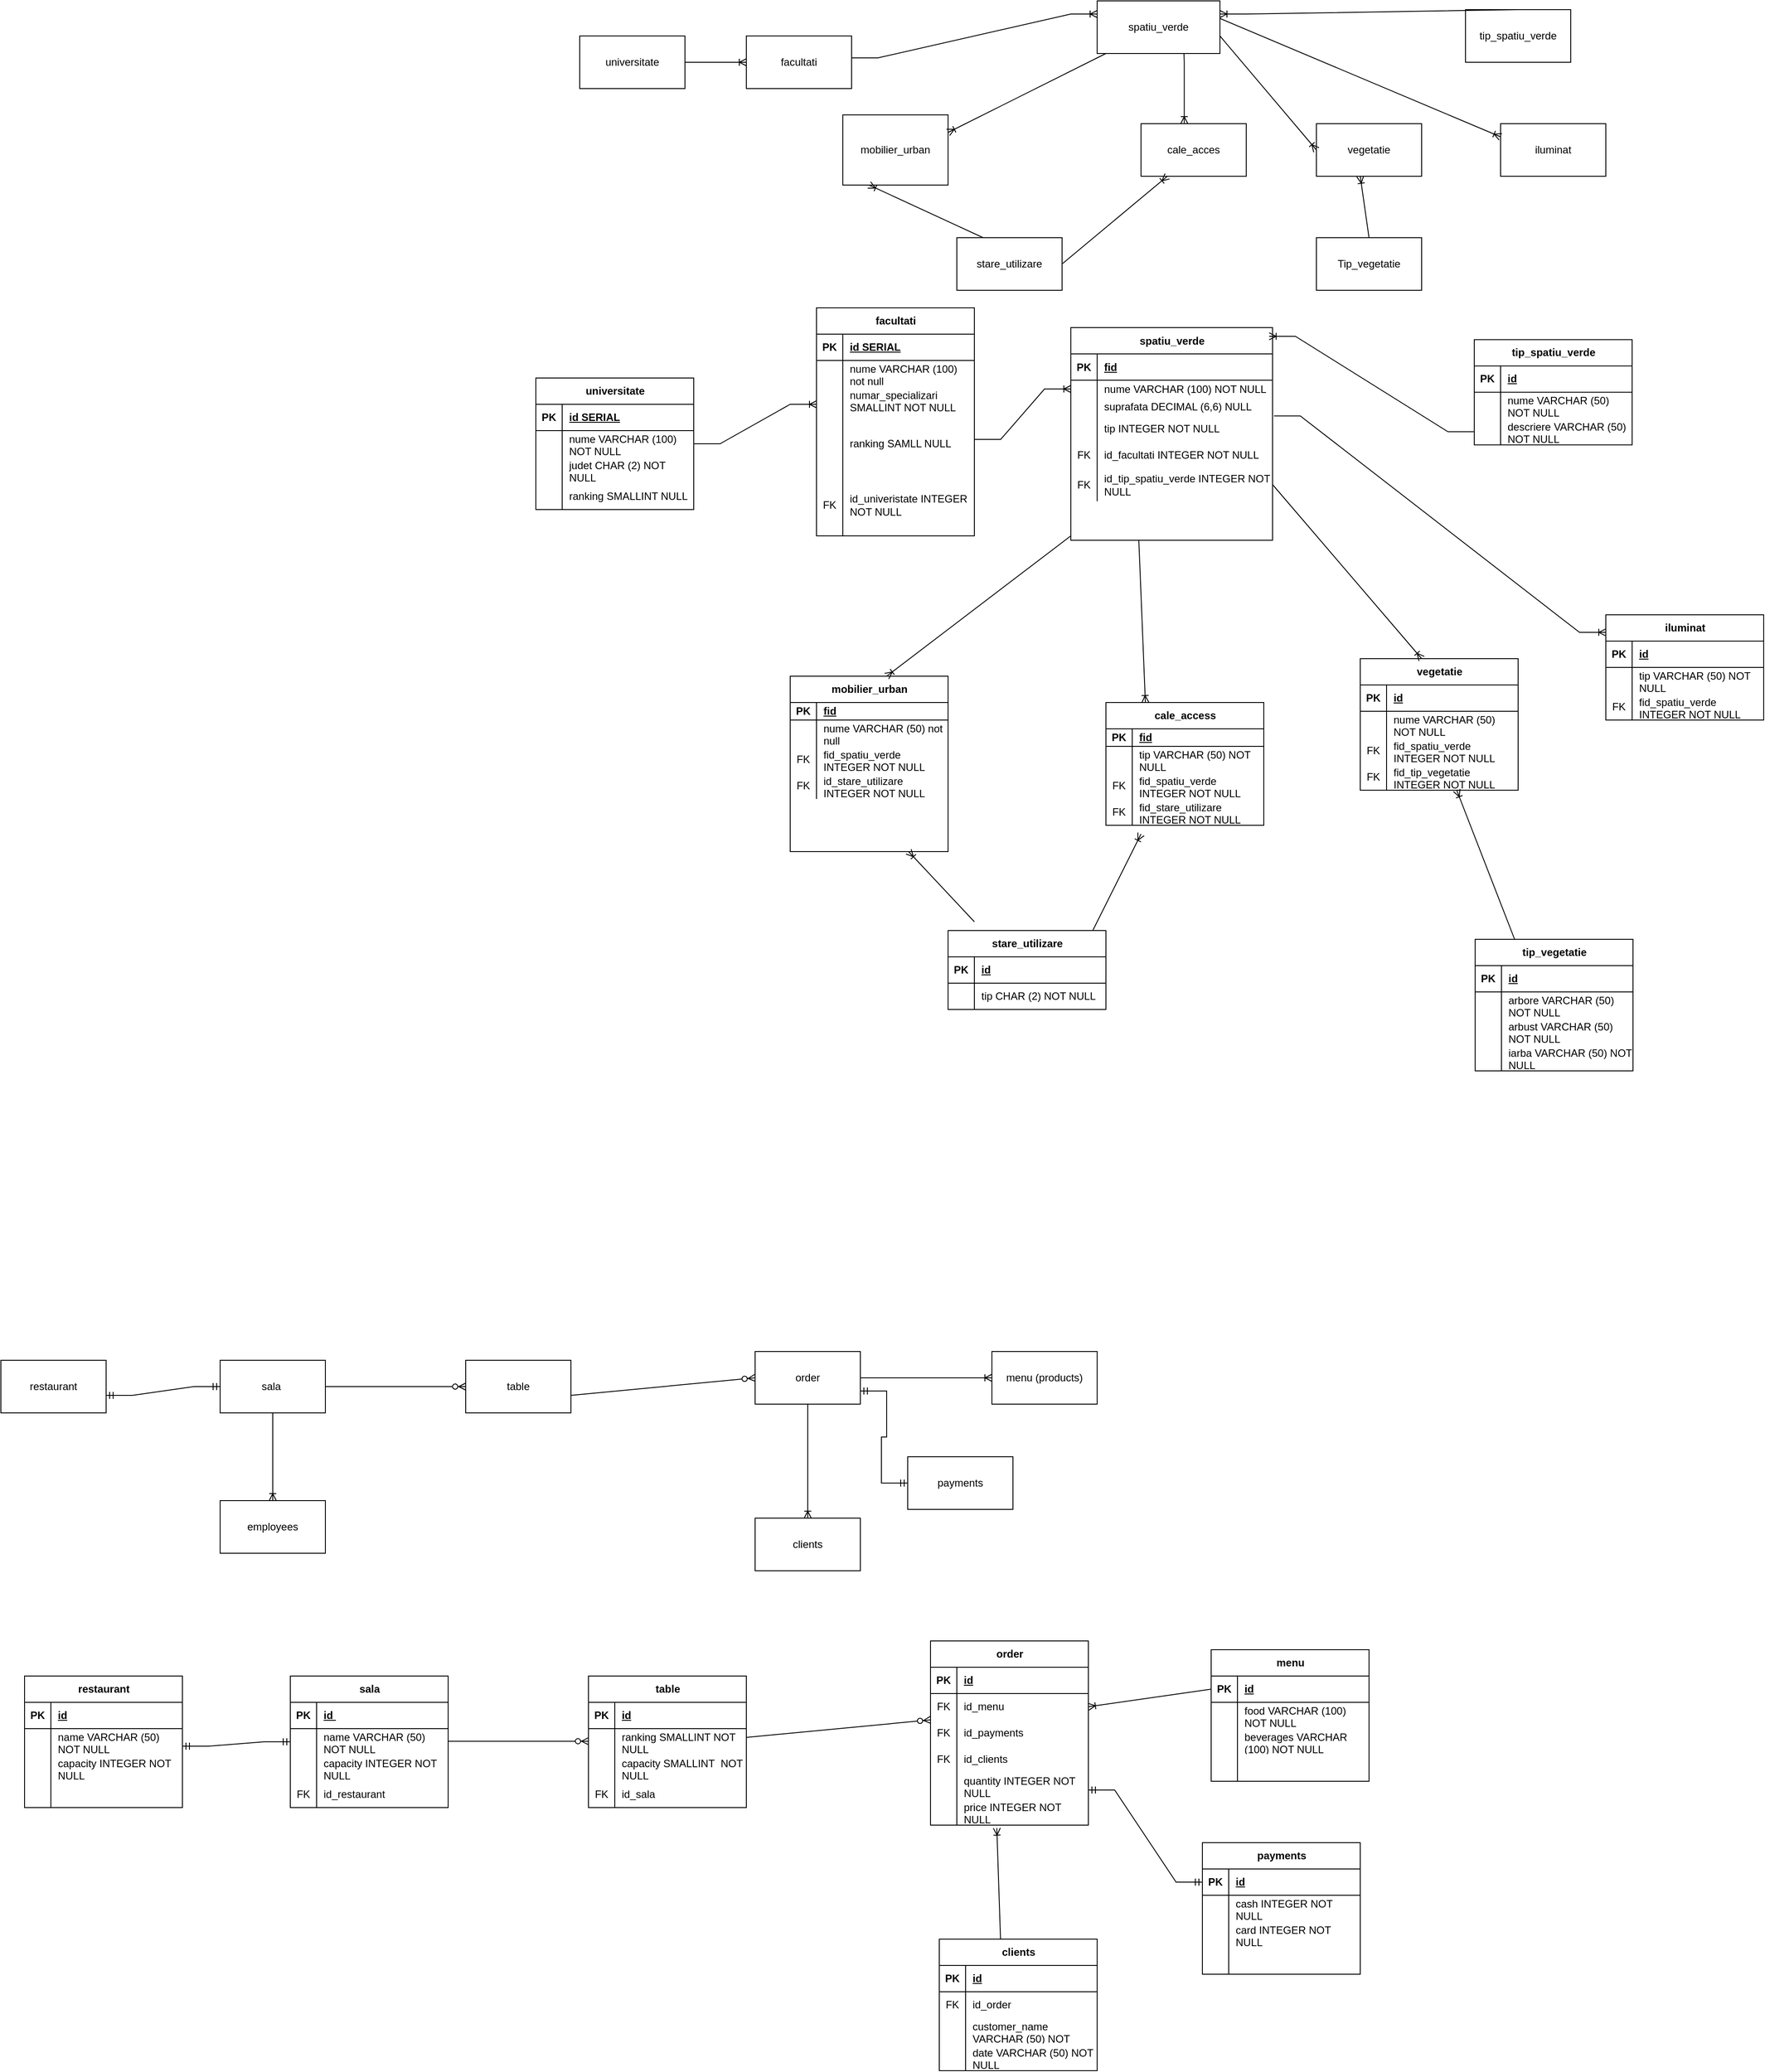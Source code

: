 <mxfile version="24.8.9">
  <diagram name="Pagină-1" id="EwiZah6f1Bo8ffQc_1DV">
    <mxGraphModel dx="2507" dy="696" grid="1" gridSize="10" guides="1" tooltips="1" connect="1" arrows="1" fold="1" page="1" pageScale="1" pageWidth="827" pageHeight="1169" math="0" shadow="0">
      <root>
        <mxCell id="0" />
        <mxCell id="1" parent="0" />
        <mxCell id="7erNh8cGuJjokLsHf94a-1" value="spatiu_verde" style="rounded=0;whiteSpace=wrap;html=1;" vertex="1" parent="1">
          <mxGeometry x="630" y="50" width="140" height="60" as="geometry" />
        </mxCell>
        <mxCell id="7erNh8cGuJjokLsHf94a-2" value="Tip_vegetatie" style="rounded=0;whiteSpace=wrap;html=1;" vertex="1" parent="1">
          <mxGeometry x="880" y="320" width="120" height="60" as="geometry" />
        </mxCell>
        <mxCell id="7erNh8cGuJjokLsHf94a-3" value="universitate" style="rounded=0;whiteSpace=wrap;html=1;" vertex="1" parent="1">
          <mxGeometry x="40" y="90" width="120" height="60" as="geometry" />
        </mxCell>
        <mxCell id="7erNh8cGuJjokLsHf94a-4" value="facultati" style="rounded=0;whiteSpace=wrap;html=1;" vertex="1" parent="1">
          <mxGeometry x="230" y="90" width="120" height="60" as="geometry" />
        </mxCell>
        <mxCell id="7erNh8cGuJjokLsHf94a-5" value="vegetatie" style="rounded=0;whiteSpace=wrap;html=1;" vertex="1" parent="1">
          <mxGeometry x="880" y="190" width="120" height="60" as="geometry" />
        </mxCell>
        <mxCell id="7erNh8cGuJjokLsHf94a-6" value="iluminat" style="rounded=0;whiteSpace=wrap;html=1;" vertex="1" parent="1">
          <mxGeometry x="1090" y="190" width="120" height="60" as="geometry" />
        </mxCell>
        <mxCell id="7erNh8cGuJjokLsHf94a-236" style="edgeStyle=orthogonalEdgeStyle;rounded=0;orthogonalLoop=1;jettySize=auto;html=1;exitX=1;exitY=0.5;exitDx=0;exitDy=0;" edge="1" parent="1" source="7erNh8cGuJjokLsHf94a-7">
          <mxGeometry relative="1" as="geometry">
            <mxPoint x="790.333" y="220" as="targetPoint" />
          </mxGeometry>
        </mxCell>
        <mxCell id="7erNh8cGuJjokLsHf94a-7" value="cale_acces" style="rounded=0;whiteSpace=wrap;html=1;" vertex="1" parent="1">
          <mxGeometry x="680" y="190" width="120" height="60" as="geometry" />
        </mxCell>
        <mxCell id="7erNh8cGuJjokLsHf94a-9" value="mobilier_urban" style="rounded=0;whiteSpace=wrap;html=1;" vertex="1" parent="1">
          <mxGeometry x="340" y="180" width="120" height="80" as="geometry" />
        </mxCell>
        <mxCell id="7erNh8cGuJjokLsHf94a-10" value="stare_utilizare" style="rounded=0;whiteSpace=wrap;html=1;" vertex="1" parent="1">
          <mxGeometry x="470" y="320" width="120" height="60" as="geometry" />
        </mxCell>
        <mxCell id="7erNh8cGuJjokLsHf94a-11" value="" style="edgeStyle=entityRelationEdgeStyle;fontSize=12;html=1;endArrow=ERoneToMany;rounded=0;entryX=0;entryY=0.5;entryDx=0;entryDy=0;" edge="1" parent="1" target="7erNh8cGuJjokLsHf94a-4">
          <mxGeometry width="100" height="100" relative="1" as="geometry">
            <mxPoint x="160" y="120" as="sourcePoint" />
            <mxPoint x="260" y="20" as="targetPoint" />
          </mxGeometry>
        </mxCell>
        <mxCell id="7erNh8cGuJjokLsHf94a-14" value="" style="fontSize=12;html=1;endArrow=ERoneToMany;rounded=0;" edge="1" parent="1">
          <mxGeometry width="100" height="100" relative="1" as="geometry">
            <mxPoint x="729" y="110" as="sourcePoint" />
            <mxPoint x="729.33" y="190" as="targetPoint" />
            <Array as="points">
              <mxPoint x="729.33" y="120" />
            </Array>
          </mxGeometry>
        </mxCell>
        <mxCell id="7erNh8cGuJjokLsHf94a-18" value="" style="fontSize=12;html=1;endArrow=ERoneToMany;rounded=0;entryX=0;entryY=0.5;entryDx=0;entryDy=0;" edge="1" parent="1" target="7erNh8cGuJjokLsHf94a-5">
          <mxGeometry width="100" height="100" relative="1" as="geometry">
            <mxPoint x="770" y="90" as="sourcePoint" />
            <mxPoint x="880" y="190" as="targetPoint" />
          </mxGeometry>
        </mxCell>
        <mxCell id="7erNh8cGuJjokLsHf94a-19" value="" style="fontSize=12;html=1;endArrow=ERoneToMany;rounded=0;entryX=0;entryY=0.25;entryDx=0;entryDy=0;" edge="1" parent="1" target="7erNh8cGuJjokLsHf94a-6">
          <mxGeometry width="100" height="100" relative="1" as="geometry">
            <mxPoint x="770" y="70" as="sourcePoint" />
            <mxPoint x="870" y="-30" as="targetPoint" />
          </mxGeometry>
        </mxCell>
        <mxCell id="7erNh8cGuJjokLsHf94a-22" value="" style="edgeStyle=entityRelationEdgeStyle;fontSize=12;html=1;endArrow=ERoneToMany;rounded=0;entryX=0;entryY=0.25;entryDx=0;entryDy=0;" edge="1" parent="1" target="7erNh8cGuJjokLsHf94a-1">
          <mxGeometry width="100" height="100" relative="1" as="geometry">
            <mxPoint x="350" y="115" as="sourcePoint" />
            <mxPoint x="650" y="50" as="targetPoint" />
          </mxGeometry>
        </mxCell>
        <mxCell id="7erNh8cGuJjokLsHf94a-26" value="universitate" style="shape=table;startSize=30;container=1;collapsible=1;childLayout=tableLayout;fixedRows=1;rowLines=0;fontStyle=1;align=center;resizeLast=1;html=1;" vertex="1" parent="1">
          <mxGeometry x="-10" y="480" width="180" height="150" as="geometry" />
        </mxCell>
        <mxCell id="7erNh8cGuJjokLsHf94a-27" value="" style="shape=tableRow;horizontal=0;startSize=0;swimlaneHead=0;swimlaneBody=0;fillColor=none;collapsible=0;dropTarget=0;points=[[0,0.5],[1,0.5]];portConstraint=eastwest;top=0;left=0;right=0;bottom=1;" vertex="1" parent="7erNh8cGuJjokLsHf94a-26">
          <mxGeometry y="30" width="180" height="30" as="geometry" />
        </mxCell>
        <mxCell id="7erNh8cGuJjokLsHf94a-28" value="PK" style="shape=partialRectangle;connectable=0;fillColor=none;top=0;left=0;bottom=0;right=0;fontStyle=1;overflow=hidden;whiteSpace=wrap;html=1;" vertex="1" parent="7erNh8cGuJjokLsHf94a-27">
          <mxGeometry width="30" height="30" as="geometry">
            <mxRectangle width="30" height="30" as="alternateBounds" />
          </mxGeometry>
        </mxCell>
        <mxCell id="7erNh8cGuJjokLsHf94a-29" value="id SERIAL" style="shape=partialRectangle;connectable=0;fillColor=none;top=0;left=0;bottom=0;right=0;align=left;spacingLeft=6;fontStyle=5;overflow=hidden;whiteSpace=wrap;html=1;" vertex="1" parent="7erNh8cGuJjokLsHf94a-27">
          <mxGeometry x="30" width="150" height="30" as="geometry">
            <mxRectangle width="150" height="30" as="alternateBounds" />
          </mxGeometry>
        </mxCell>
        <mxCell id="7erNh8cGuJjokLsHf94a-30" value="" style="shape=tableRow;horizontal=0;startSize=0;swimlaneHead=0;swimlaneBody=0;fillColor=none;collapsible=0;dropTarget=0;points=[[0,0.5],[1,0.5]];portConstraint=eastwest;top=0;left=0;right=0;bottom=0;" vertex="1" parent="7erNh8cGuJjokLsHf94a-26">
          <mxGeometry y="60" width="180" height="30" as="geometry" />
        </mxCell>
        <mxCell id="7erNh8cGuJjokLsHf94a-31" value="" style="shape=partialRectangle;connectable=0;fillColor=none;top=0;left=0;bottom=0;right=0;editable=1;overflow=hidden;whiteSpace=wrap;html=1;" vertex="1" parent="7erNh8cGuJjokLsHf94a-30">
          <mxGeometry width="30" height="30" as="geometry">
            <mxRectangle width="30" height="30" as="alternateBounds" />
          </mxGeometry>
        </mxCell>
        <mxCell id="7erNh8cGuJjokLsHf94a-32" value="nume VARCHAR (100) NOT NULL" style="shape=partialRectangle;connectable=0;fillColor=none;top=0;left=0;bottom=0;right=0;align=left;spacingLeft=6;overflow=hidden;whiteSpace=wrap;html=1;" vertex="1" parent="7erNh8cGuJjokLsHf94a-30">
          <mxGeometry x="30" width="150" height="30" as="geometry">
            <mxRectangle width="150" height="30" as="alternateBounds" />
          </mxGeometry>
        </mxCell>
        <mxCell id="7erNh8cGuJjokLsHf94a-33" value="" style="shape=tableRow;horizontal=0;startSize=0;swimlaneHead=0;swimlaneBody=0;fillColor=none;collapsible=0;dropTarget=0;points=[[0,0.5],[1,0.5]];portConstraint=eastwest;top=0;left=0;right=0;bottom=0;" vertex="1" parent="7erNh8cGuJjokLsHf94a-26">
          <mxGeometry y="90" width="180" height="30" as="geometry" />
        </mxCell>
        <mxCell id="7erNh8cGuJjokLsHf94a-34" value="" style="shape=partialRectangle;connectable=0;fillColor=none;top=0;left=0;bottom=0;right=0;editable=1;overflow=hidden;whiteSpace=wrap;html=1;" vertex="1" parent="7erNh8cGuJjokLsHf94a-33">
          <mxGeometry width="30" height="30" as="geometry">
            <mxRectangle width="30" height="30" as="alternateBounds" />
          </mxGeometry>
        </mxCell>
        <mxCell id="7erNh8cGuJjokLsHf94a-35" value="judet CHAR (2) NOT NULL" style="shape=partialRectangle;connectable=0;fillColor=none;top=0;left=0;bottom=0;right=0;align=left;spacingLeft=6;overflow=hidden;whiteSpace=wrap;html=1;" vertex="1" parent="7erNh8cGuJjokLsHf94a-33">
          <mxGeometry x="30" width="150" height="30" as="geometry">
            <mxRectangle width="150" height="30" as="alternateBounds" />
          </mxGeometry>
        </mxCell>
        <mxCell id="7erNh8cGuJjokLsHf94a-36" value="" style="shape=tableRow;horizontal=0;startSize=0;swimlaneHead=0;swimlaneBody=0;fillColor=none;collapsible=0;dropTarget=0;points=[[0,0.5],[1,0.5]];portConstraint=eastwest;top=0;left=0;right=0;bottom=0;" vertex="1" parent="7erNh8cGuJjokLsHf94a-26">
          <mxGeometry y="120" width="180" height="30" as="geometry" />
        </mxCell>
        <mxCell id="7erNh8cGuJjokLsHf94a-37" value="" style="shape=partialRectangle;connectable=0;fillColor=none;top=0;left=0;bottom=0;right=0;editable=1;overflow=hidden;whiteSpace=wrap;html=1;" vertex="1" parent="7erNh8cGuJjokLsHf94a-36">
          <mxGeometry width="30" height="30" as="geometry">
            <mxRectangle width="30" height="30" as="alternateBounds" />
          </mxGeometry>
        </mxCell>
        <mxCell id="7erNh8cGuJjokLsHf94a-38" value="ranking SMALLINT NULL" style="shape=partialRectangle;connectable=0;fillColor=none;top=0;left=0;bottom=0;right=0;align=left;spacingLeft=6;overflow=hidden;whiteSpace=wrap;html=1;" vertex="1" parent="7erNh8cGuJjokLsHf94a-36">
          <mxGeometry x="30" width="150" height="30" as="geometry">
            <mxRectangle width="150" height="30" as="alternateBounds" />
          </mxGeometry>
        </mxCell>
        <mxCell id="7erNh8cGuJjokLsHf94a-39" value="facultati" style="shape=table;startSize=30;container=1;collapsible=1;childLayout=tableLayout;fixedRows=1;rowLines=0;fontStyle=1;align=center;resizeLast=1;html=1;" vertex="1" parent="1">
          <mxGeometry x="310" y="400" width="180" height="260" as="geometry" />
        </mxCell>
        <mxCell id="7erNh8cGuJjokLsHf94a-40" value="" style="shape=tableRow;horizontal=0;startSize=0;swimlaneHead=0;swimlaneBody=0;fillColor=none;collapsible=0;dropTarget=0;points=[[0,0.5],[1,0.5]];portConstraint=eastwest;top=0;left=0;right=0;bottom=1;" vertex="1" parent="7erNh8cGuJjokLsHf94a-39">
          <mxGeometry y="30" width="180" height="30" as="geometry" />
        </mxCell>
        <mxCell id="7erNh8cGuJjokLsHf94a-41" value="PK" style="shape=partialRectangle;connectable=0;fillColor=none;top=0;left=0;bottom=0;right=0;fontStyle=1;overflow=hidden;whiteSpace=wrap;html=1;" vertex="1" parent="7erNh8cGuJjokLsHf94a-40">
          <mxGeometry width="30" height="30" as="geometry">
            <mxRectangle width="30" height="30" as="alternateBounds" />
          </mxGeometry>
        </mxCell>
        <mxCell id="7erNh8cGuJjokLsHf94a-42" value="id SERIAL" style="shape=partialRectangle;connectable=0;fillColor=none;top=0;left=0;bottom=0;right=0;align=left;spacingLeft=6;fontStyle=5;overflow=hidden;whiteSpace=wrap;html=1;" vertex="1" parent="7erNh8cGuJjokLsHf94a-40">
          <mxGeometry x="30" width="150" height="30" as="geometry">
            <mxRectangle width="150" height="30" as="alternateBounds" />
          </mxGeometry>
        </mxCell>
        <mxCell id="7erNh8cGuJjokLsHf94a-43" value="" style="shape=tableRow;horizontal=0;startSize=0;swimlaneHead=0;swimlaneBody=0;fillColor=none;collapsible=0;dropTarget=0;points=[[0,0.5],[1,0.5]];portConstraint=eastwest;top=0;left=0;right=0;bottom=0;" vertex="1" parent="7erNh8cGuJjokLsHf94a-39">
          <mxGeometry y="60" width="180" height="30" as="geometry" />
        </mxCell>
        <mxCell id="7erNh8cGuJjokLsHf94a-44" value="" style="shape=partialRectangle;connectable=0;fillColor=none;top=0;left=0;bottom=0;right=0;editable=1;overflow=hidden;whiteSpace=wrap;html=1;" vertex="1" parent="7erNh8cGuJjokLsHf94a-43">
          <mxGeometry width="30" height="30" as="geometry">
            <mxRectangle width="30" height="30" as="alternateBounds" />
          </mxGeometry>
        </mxCell>
        <mxCell id="7erNh8cGuJjokLsHf94a-45" value="nume VARCHAR (100) not null" style="shape=partialRectangle;connectable=0;fillColor=none;top=0;left=0;bottom=0;right=0;align=left;spacingLeft=6;overflow=hidden;whiteSpace=wrap;html=1;" vertex="1" parent="7erNh8cGuJjokLsHf94a-43">
          <mxGeometry x="30" width="150" height="30" as="geometry">
            <mxRectangle width="150" height="30" as="alternateBounds" />
          </mxGeometry>
        </mxCell>
        <mxCell id="7erNh8cGuJjokLsHf94a-46" value="" style="shape=tableRow;horizontal=0;startSize=0;swimlaneHead=0;swimlaneBody=0;fillColor=none;collapsible=0;dropTarget=0;points=[[0,0.5],[1,0.5]];portConstraint=eastwest;top=0;left=0;right=0;bottom=0;" vertex="1" parent="7erNh8cGuJjokLsHf94a-39">
          <mxGeometry y="90" width="180" height="30" as="geometry" />
        </mxCell>
        <mxCell id="7erNh8cGuJjokLsHf94a-47" value="" style="shape=partialRectangle;connectable=0;fillColor=none;top=0;left=0;bottom=0;right=0;editable=1;overflow=hidden;whiteSpace=wrap;html=1;" vertex="1" parent="7erNh8cGuJjokLsHf94a-46">
          <mxGeometry width="30" height="30" as="geometry">
            <mxRectangle width="30" height="30" as="alternateBounds" />
          </mxGeometry>
        </mxCell>
        <mxCell id="7erNh8cGuJjokLsHf94a-48" value="numar_specializari SMALLINT NOT NULL" style="shape=partialRectangle;connectable=0;fillColor=none;top=0;left=0;bottom=0;right=0;align=left;spacingLeft=6;overflow=hidden;whiteSpace=wrap;html=1;" vertex="1" parent="7erNh8cGuJjokLsHf94a-46">
          <mxGeometry x="30" width="150" height="30" as="geometry">
            <mxRectangle width="150" height="30" as="alternateBounds" />
          </mxGeometry>
        </mxCell>
        <mxCell id="7erNh8cGuJjokLsHf94a-49" value="" style="shape=tableRow;horizontal=0;startSize=0;swimlaneHead=0;swimlaneBody=0;fillColor=none;collapsible=0;dropTarget=0;points=[[0,0.5],[1,0.5]];portConstraint=eastwest;top=0;left=0;right=0;bottom=0;" vertex="1" parent="7erNh8cGuJjokLsHf94a-39">
          <mxGeometry y="120" width="180" height="70" as="geometry" />
        </mxCell>
        <mxCell id="7erNh8cGuJjokLsHf94a-50" value="" style="shape=partialRectangle;connectable=0;fillColor=none;top=0;left=0;bottom=0;right=0;editable=1;overflow=hidden;whiteSpace=wrap;html=1;" vertex="1" parent="7erNh8cGuJjokLsHf94a-49">
          <mxGeometry width="30" height="70" as="geometry">
            <mxRectangle width="30" height="70" as="alternateBounds" />
          </mxGeometry>
        </mxCell>
        <mxCell id="7erNh8cGuJjokLsHf94a-51" value="ranking SAMLL NULL" style="shape=partialRectangle;connectable=0;fillColor=none;top=0;left=0;bottom=0;right=0;align=left;spacingLeft=6;overflow=hidden;whiteSpace=wrap;html=1;" vertex="1" parent="7erNh8cGuJjokLsHf94a-49">
          <mxGeometry x="30" width="150" height="70" as="geometry">
            <mxRectangle width="150" height="70" as="alternateBounds" />
          </mxGeometry>
        </mxCell>
        <mxCell id="7erNh8cGuJjokLsHf94a-65" value="" style="shape=tableRow;horizontal=0;startSize=0;swimlaneHead=0;swimlaneBody=0;fillColor=none;collapsible=0;dropTarget=0;points=[[0,0.5],[1,0.5]];portConstraint=eastwest;top=0;left=0;right=0;bottom=0;" vertex="1" parent="7erNh8cGuJjokLsHf94a-39">
          <mxGeometry y="190" width="180" height="70" as="geometry" />
        </mxCell>
        <mxCell id="7erNh8cGuJjokLsHf94a-66" value="FK" style="shape=partialRectangle;connectable=0;fillColor=none;top=0;left=0;bottom=0;right=0;editable=1;overflow=hidden;whiteSpace=wrap;html=1;" vertex="1" parent="7erNh8cGuJjokLsHf94a-65">
          <mxGeometry width="30" height="70" as="geometry">
            <mxRectangle width="30" height="70" as="alternateBounds" />
          </mxGeometry>
        </mxCell>
        <mxCell id="7erNh8cGuJjokLsHf94a-67" value="id_univeristate INTEGER NOT NULL" style="shape=partialRectangle;connectable=0;fillColor=none;top=0;left=0;bottom=0;right=0;align=left;spacingLeft=6;overflow=hidden;whiteSpace=wrap;html=1;" vertex="1" parent="7erNh8cGuJjokLsHf94a-65">
          <mxGeometry x="30" width="150" height="70" as="geometry">
            <mxRectangle width="150" height="70" as="alternateBounds" />
          </mxGeometry>
        </mxCell>
        <mxCell id="7erNh8cGuJjokLsHf94a-68" value="" style="edgeStyle=entityRelationEdgeStyle;fontSize=12;html=1;endArrow=ERoneToMany;rounded=0;exitX=1;exitY=0.5;exitDx=0;exitDy=0;" edge="1" parent="1" source="7erNh8cGuJjokLsHf94a-30">
          <mxGeometry width="100" height="100" relative="1" as="geometry">
            <mxPoint x="210" y="610" as="sourcePoint" />
            <mxPoint x="310" y="510" as="targetPoint" />
          </mxGeometry>
        </mxCell>
        <mxCell id="7erNh8cGuJjokLsHf94a-85" value="" style="edgeStyle=entityRelationEdgeStyle;fontSize=12;html=1;endArrow=ERoneToMany;rounded=0;entryX=0;entryY=0.5;entryDx=0;entryDy=0;" edge="1" parent="1" target="7erNh8cGuJjokLsHf94a-73">
          <mxGeometry width="100" height="100" relative="1" as="geometry">
            <mxPoint x="490" y="550" as="sourcePoint" />
            <mxPoint x="590" y="450" as="targetPoint" />
          </mxGeometry>
        </mxCell>
        <mxCell id="7erNh8cGuJjokLsHf94a-69" value="spatiu_verde" style="shape=table;startSize=30;container=1;collapsible=1;childLayout=tableLayout;fixedRows=1;rowLines=0;fontStyle=1;align=center;resizeLast=1;html=1;" vertex="1" parent="1">
          <mxGeometry x="600" y="422.5" width="230" height="242.5" as="geometry" />
        </mxCell>
        <mxCell id="7erNh8cGuJjokLsHf94a-70" value="" style="shape=tableRow;horizontal=0;startSize=0;swimlaneHead=0;swimlaneBody=0;fillColor=none;collapsible=0;dropTarget=0;points=[[0,0.5],[1,0.5]];portConstraint=eastwest;top=0;left=0;right=0;bottom=1;" vertex="1" parent="7erNh8cGuJjokLsHf94a-69">
          <mxGeometry y="30" width="230" height="30" as="geometry" />
        </mxCell>
        <mxCell id="7erNh8cGuJjokLsHf94a-71" value="PK" style="shape=partialRectangle;connectable=0;fillColor=none;top=0;left=0;bottom=0;right=0;fontStyle=1;overflow=hidden;whiteSpace=wrap;html=1;" vertex="1" parent="7erNh8cGuJjokLsHf94a-70">
          <mxGeometry width="30" height="30" as="geometry">
            <mxRectangle width="30" height="30" as="alternateBounds" />
          </mxGeometry>
        </mxCell>
        <mxCell id="7erNh8cGuJjokLsHf94a-72" value="fid" style="shape=partialRectangle;connectable=0;fillColor=none;top=0;left=0;bottom=0;right=0;align=left;spacingLeft=6;fontStyle=5;overflow=hidden;whiteSpace=wrap;html=1;" vertex="1" parent="7erNh8cGuJjokLsHf94a-70">
          <mxGeometry x="30" width="200" height="30" as="geometry">
            <mxRectangle width="200" height="30" as="alternateBounds" />
          </mxGeometry>
        </mxCell>
        <mxCell id="7erNh8cGuJjokLsHf94a-73" value="" style="shape=tableRow;horizontal=0;startSize=0;swimlaneHead=0;swimlaneBody=0;fillColor=none;collapsible=0;dropTarget=0;points=[[0,0.5],[1,0.5]];portConstraint=eastwest;top=0;left=0;right=0;bottom=0;" vertex="1" parent="7erNh8cGuJjokLsHf94a-69">
          <mxGeometry y="60" width="230" height="20" as="geometry" />
        </mxCell>
        <mxCell id="7erNh8cGuJjokLsHf94a-74" value="" style="shape=partialRectangle;connectable=0;fillColor=none;top=0;left=0;bottom=0;right=0;editable=1;overflow=hidden;whiteSpace=wrap;html=1;" vertex="1" parent="7erNh8cGuJjokLsHf94a-73">
          <mxGeometry width="30" height="20" as="geometry">
            <mxRectangle width="30" height="20" as="alternateBounds" />
          </mxGeometry>
        </mxCell>
        <mxCell id="7erNh8cGuJjokLsHf94a-75" value="nume VARCHAR (100) NOT NULL" style="shape=partialRectangle;connectable=0;fillColor=none;top=0;left=0;bottom=0;right=0;align=left;spacingLeft=6;overflow=hidden;whiteSpace=wrap;html=1;" vertex="1" parent="7erNh8cGuJjokLsHf94a-73">
          <mxGeometry x="30" width="200" height="20" as="geometry">
            <mxRectangle width="200" height="20" as="alternateBounds" />
          </mxGeometry>
        </mxCell>
        <mxCell id="7erNh8cGuJjokLsHf94a-76" value="" style="shape=tableRow;horizontal=0;startSize=0;swimlaneHead=0;swimlaneBody=0;fillColor=none;collapsible=0;dropTarget=0;points=[[0,0.5],[1,0.5]];portConstraint=eastwest;top=0;left=0;right=0;bottom=0;" vertex="1" parent="7erNh8cGuJjokLsHf94a-69">
          <mxGeometry y="80" width="230" height="20" as="geometry" />
        </mxCell>
        <mxCell id="7erNh8cGuJjokLsHf94a-77" value="" style="shape=partialRectangle;connectable=0;fillColor=none;top=0;left=0;bottom=0;right=0;editable=1;overflow=hidden;whiteSpace=wrap;html=1;" vertex="1" parent="7erNh8cGuJjokLsHf94a-76">
          <mxGeometry width="30" height="20" as="geometry">
            <mxRectangle width="30" height="20" as="alternateBounds" />
          </mxGeometry>
        </mxCell>
        <mxCell id="7erNh8cGuJjokLsHf94a-78" value="suprafata DECIMAL (6,6) NULL" style="shape=partialRectangle;connectable=0;fillColor=none;top=0;left=0;bottom=0;right=0;align=left;spacingLeft=6;overflow=hidden;whiteSpace=wrap;html=1;" vertex="1" parent="7erNh8cGuJjokLsHf94a-76">
          <mxGeometry x="30" width="200" height="20" as="geometry">
            <mxRectangle width="200" height="20" as="alternateBounds" />
          </mxGeometry>
        </mxCell>
        <mxCell id="7erNh8cGuJjokLsHf94a-79" value="" style="shape=tableRow;horizontal=0;startSize=0;swimlaneHead=0;swimlaneBody=0;fillColor=none;collapsible=0;dropTarget=0;points=[[0,0.5],[1,0.5]];portConstraint=eastwest;top=0;left=0;right=0;bottom=0;" vertex="1" parent="7erNh8cGuJjokLsHf94a-69">
          <mxGeometry y="100" width="230" height="30" as="geometry" />
        </mxCell>
        <mxCell id="7erNh8cGuJjokLsHf94a-80" value="" style="shape=partialRectangle;connectable=0;fillColor=none;top=0;left=0;bottom=0;right=0;editable=1;overflow=hidden;whiteSpace=wrap;html=1;" vertex="1" parent="7erNh8cGuJjokLsHf94a-79">
          <mxGeometry width="30" height="30" as="geometry">
            <mxRectangle width="30" height="30" as="alternateBounds" />
          </mxGeometry>
        </mxCell>
        <mxCell id="7erNh8cGuJjokLsHf94a-81" value="tip INTEGER NOT NULL" style="shape=partialRectangle;connectable=0;fillColor=none;top=0;left=0;bottom=0;right=0;align=left;spacingLeft=6;overflow=hidden;whiteSpace=wrap;html=1;" vertex="1" parent="7erNh8cGuJjokLsHf94a-79">
          <mxGeometry x="30" width="200" height="30" as="geometry">
            <mxRectangle width="200" height="30" as="alternateBounds" />
          </mxGeometry>
        </mxCell>
        <mxCell id="7erNh8cGuJjokLsHf94a-82" value="" style="shape=tableRow;horizontal=0;startSize=0;swimlaneHead=0;swimlaneBody=0;fillColor=none;collapsible=0;dropTarget=0;points=[[0,0.5],[1,0.5]];portConstraint=eastwest;top=0;left=0;right=0;bottom=0;" vertex="1" parent="7erNh8cGuJjokLsHf94a-69">
          <mxGeometry y="130" width="230" height="30" as="geometry" />
        </mxCell>
        <mxCell id="7erNh8cGuJjokLsHf94a-83" value="FK" style="shape=partialRectangle;connectable=0;fillColor=none;top=0;left=0;bottom=0;right=0;editable=1;overflow=hidden;whiteSpace=wrap;html=1;" vertex="1" parent="7erNh8cGuJjokLsHf94a-82">
          <mxGeometry width="30" height="30" as="geometry">
            <mxRectangle width="30" height="30" as="alternateBounds" />
          </mxGeometry>
        </mxCell>
        <mxCell id="7erNh8cGuJjokLsHf94a-84" value="id_facultati INTEGER NOT NULL" style="shape=partialRectangle;connectable=0;fillColor=none;top=0;left=0;bottom=0;right=0;align=left;spacingLeft=6;overflow=hidden;whiteSpace=wrap;html=1;" vertex="1" parent="7erNh8cGuJjokLsHf94a-82">
          <mxGeometry x="30" width="200" height="30" as="geometry">
            <mxRectangle width="200" height="30" as="alternateBounds" />
          </mxGeometry>
        </mxCell>
        <mxCell id="7erNh8cGuJjokLsHf94a-114" value="" style="shape=tableRow;horizontal=0;startSize=0;swimlaneHead=0;swimlaneBody=0;fillColor=none;collapsible=0;dropTarget=0;points=[[0,0.5],[1,0.5]];portConstraint=eastwest;top=0;left=0;right=0;bottom=0;" vertex="1" parent="7erNh8cGuJjokLsHf94a-69">
          <mxGeometry y="160" width="230" height="38" as="geometry" />
        </mxCell>
        <mxCell id="7erNh8cGuJjokLsHf94a-115" value="FK" style="shape=partialRectangle;connectable=0;fillColor=none;top=0;left=0;bottom=0;right=0;editable=1;overflow=hidden;whiteSpace=wrap;html=1;" vertex="1" parent="7erNh8cGuJjokLsHf94a-114">
          <mxGeometry width="30" height="38" as="geometry">
            <mxRectangle width="30" height="38" as="alternateBounds" />
          </mxGeometry>
        </mxCell>
        <mxCell id="7erNh8cGuJjokLsHf94a-116" value="id_tip_spatiu_verde INTEGER NOT NULL" style="shape=partialRectangle;connectable=0;fillColor=none;top=0;left=0;bottom=0;right=0;align=left;spacingLeft=6;overflow=hidden;whiteSpace=wrap;html=1;" vertex="1" parent="7erNh8cGuJjokLsHf94a-114">
          <mxGeometry x="30" width="200" height="38" as="geometry">
            <mxRectangle width="200" height="38" as="alternateBounds" />
          </mxGeometry>
        </mxCell>
        <mxCell id="7erNh8cGuJjokLsHf94a-86" value="tip_spatiu_verde" style="rounded=0;whiteSpace=wrap;html=1;" vertex="1" parent="1">
          <mxGeometry x="1050" y="60" width="120" height="60" as="geometry" />
        </mxCell>
        <mxCell id="7erNh8cGuJjokLsHf94a-88" value="tip_spatiu_verde" style="shape=table;startSize=30;container=1;collapsible=1;childLayout=tableLayout;fixedRows=1;rowLines=0;fontStyle=1;align=center;resizeLast=1;html=1;" vertex="1" parent="1">
          <mxGeometry x="1060" y="436.25" width="180" height="120" as="geometry" />
        </mxCell>
        <mxCell id="7erNh8cGuJjokLsHf94a-89" value="" style="shape=tableRow;horizontal=0;startSize=0;swimlaneHead=0;swimlaneBody=0;fillColor=none;collapsible=0;dropTarget=0;points=[[0,0.5],[1,0.5]];portConstraint=eastwest;top=0;left=0;right=0;bottom=1;" vertex="1" parent="7erNh8cGuJjokLsHf94a-88">
          <mxGeometry y="30" width="180" height="30" as="geometry" />
        </mxCell>
        <mxCell id="7erNh8cGuJjokLsHf94a-90" value="PK" style="shape=partialRectangle;connectable=0;fillColor=none;top=0;left=0;bottom=0;right=0;fontStyle=1;overflow=hidden;whiteSpace=wrap;html=1;" vertex="1" parent="7erNh8cGuJjokLsHf94a-89">
          <mxGeometry width="30" height="30" as="geometry">
            <mxRectangle width="30" height="30" as="alternateBounds" />
          </mxGeometry>
        </mxCell>
        <mxCell id="7erNh8cGuJjokLsHf94a-91" value="id" style="shape=partialRectangle;connectable=0;fillColor=none;top=0;left=0;bottom=0;right=0;align=left;spacingLeft=6;fontStyle=5;overflow=hidden;whiteSpace=wrap;html=1;" vertex="1" parent="7erNh8cGuJjokLsHf94a-89">
          <mxGeometry x="30" width="150" height="30" as="geometry">
            <mxRectangle width="150" height="30" as="alternateBounds" />
          </mxGeometry>
        </mxCell>
        <mxCell id="7erNh8cGuJjokLsHf94a-92" value="" style="shape=tableRow;horizontal=0;startSize=0;swimlaneHead=0;swimlaneBody=0;fillColor=none;collapsible=0;dropTarget=0;points=[[0,0.5],[1,0.5]];portConstraint=eastwest;top=0;left=0;right=0;bottom=0;" vertex="1" parent="7erNh8cGuJjokLsHf94a-88">
          <mxGeometry y="60" width="180" height="30" as="geometry" />
        </mxCell>
        <mxCell id="7erNh8cGuJjokLsHf94a-93" value="" style="shape=partialRectangle;connectable=0;fillColor=none;top=0;left=0;bottom=0;right=0;editable=1;overflow=hidden;whiteSpace=wrap;html=1;" vertex="1" parent="7erNh8cGuJjokLsHf94a-92">
          <mxGeometry width="30" height="30" as="geometry">
            <mxRectangle width="30" height="30" as="alternateBounds" />
          </mxGeometry>
        </mxCell>
        <mxCell id="7erNh8cGuJjokLsHf94a-94" value="nume VARCHAR (50) NOT NULL" style="shape=partialRectangle;connectable=0;fillColor=none;top=0;left=0;bottom=0;right=0;align=left;spacingLeft=6;overflow=hidden;whiteSpace=wrap;html=1;" vertex="1" parent="7erNh8cGuJjokLsHf94a-92">
          <mxGeometry x="30" width="150" height="30" as="geometry">
            <mxRectangle width="150" height="30" as="alternateBounds" />
          </mxGeometry>
        </mxCell>
        <mxCell id="7erNh8cGuJjokLsHf94a-95" value="" style="shape=tableRow;horizontal=0;startSize=0;swimlaneHead=0;swimlaneBody=0;fillColor=none;collapsible=0;dropTarget=0;points=[[0,0.5],[1,0.5]];portConstraint=eastwest;top=0;left=0;right=0;bottom=0;" vertex="1" parent="7erNh8cGuJjokLsHf94a-88">
          <mxGeometry y="90" width="180" height="30" as="geometry" />
        </mxCell>
        <mxCell id="7erNh8cGuJjokLsHf94a-96" value="" style="shape=partialRectangle;connectable=0;fillColor=none;top=0;left=0;bottom=0;right=0;editable=1;overflow=hidden;whiteSpace=wrap;html=1;" vertex="1" parent="7erNh8cGuJjokLsHf94a-95">
          <mxGeometry width="30" height="30" as="geometry">
            <mxRectangle width="30" height="30" as="alternateBounds" />
          </mxGeometry>
        </mxCell>
        <mxCell id="7erNh8cGuJjokLsHf94a-97" value="descriere VARCHAR (50) NOT NULL" style="shape=partialRectangle;connectable=0;fillColor=none;top=0;left=0;bottom=0;right=0;align=left;spacingLeft=6;overflow=hidden;whiteSpace=wrap;html=1;" vertex="1" parent="7erNh8cGuJjokLsHf94a-95">
          <mxGeometry x="30" width="150" height="30" as="geometry">
            <mxRectangle width="150" height="30" as="alternateBounds" />
          </mxGeometry>
        </mxCell>
        <mxCell id="7erNh8cGuJjokLsHf94a-117" value="" style="edgeStyle=entityRelationEdgeStyle;fontSize=12;html=1;endArrow=ERoneToMany;rounded=0;entryX=0.983;entryY=0.041;entryDx=0;entryDy=0;entryPerimeter=0;" edge="1" parent="1" source="7erNh8cGuJjokLsHf94a-95" target="7erNh8cGuJjokLsHf94a-69">
          <mxGeometry width="100" height="100" relative="1" as="geometry">
            <mxPoint x="1100" y="460" as="sourcePoint" />
            <mxPoint x="870" y="630" as="targetPoint" />
            <Array as="points">
              <mxPoint x="940.02" y="507.49" />
              <mxPoint x="1020" y="720" />
            </Array>
          </mxGeometry>
        </mxCell>
        <mxCell id="7erNh8cGuJjokLsHf94a-118" value="mobilier_urban" style="shape=table;startSize=30;container=1;collapsible=1;childLayout=tableLayout;fixedRows=1;rowLines=0;fontStyle=1;align=center;resizeLast=1;html=1;" vertex="1" parent="1">
          <mxGeometry x="280" y="820" width="180" height="200" as="geometry" />
        </mxCell>
        <mxCell id="7erNh8cGuJjokLsHf94a-119" value="" style="shape=tableRow;horizontal=0;startSize=0;swimlaneHead=0;swimlaneBody=0;fillColor=none;collapsible=0;dropTarget=0;points=[[0,0.5],[1,0.5]];portConstraint=eastwest;top=0;left=0;right=0;bottom=1;" vertex="1" parent="7erNh8cGuJjokLsHf94a-118">
          <mxGeometry y="30" width="180" height="20" as="geometry" />
        </mxCell>
        <mxCell id="7erNh8cGuJjokLsHf94a-120" value="PK" style="shape=partialRectangle;connectable=0;fillColor=none;top=0;left=0;bottom=0;right=0;fontStyle=1;overflow=hidden;whiteSpace=wrap;html=1;" vertex="1" parent="7erNh8cGuJjokLsHf94a-119">
          <mxGeometry width="30" height="20" as="geometry">
            <mxRectangle width="30" height="20" as="alternateBounds" />
          </mxGeometry>
        </mxCell>
        <mxCell id="7erNh8cGuJjokLsHf94a-121" value="fid" style="shape=partialRectangle;connectable=0;fillColor=none;top=0;left=0;bottom=0;right=0;align=left;spacingLeft=6;fontStyle=5;overflow=hidden;whiteSpace=wrap;html=1;" vertex="1" parent="7erNh8cGuJjokLsHf94a-119">
          <mxGeometry x="30" width="150" height="20" as="geometry">
            <mxRectangle width="150" height="20" as="alternateBounds" />
          </mxGeometry>
        </mxCell>
        <mxCell id="7erNh8cGuJjokLsHf94a-122" value="" style="shape=tableRow;horizontal=0;startSize=0;swimlaneHead=0;swimlaneBody=0;fillColor=none;collapsible=0;dropTarget=0;points=[[0,0.5],[1,0.5]];portConstraint=eastwest;top=0;left=0;right=0;bottom=0;" vertex="1" parent="7erNh8cGuJjokLsHf94a-118">
          <mxGeometry y="50" width="180" height="30" as="geometry" />
        </mxCell>
        <mxCell id="7erNh8cGuJjokLsHf94a-123" value="" style="shape=partialRectangle;connectable=0;fillColor=none;top=0;left=0;bottom=0;right=0;editable=1;overflow=hidden;whiteSpace=wrap;html=1;" vertex="1" parent="7erNh8cGuJjokLsHf94a-122">
          <mxGeometry width="30" height="30" as="geometry">
            <mxRectangle width="30" height="30" as="alternateBounds" />
          </mxGeometry>
        </mxCell>
        <mxCell id="7erNh8cGuJjokLsHf94a-124" value="nume VARCHAR (50) not null" style="shape=partialRectangle;connectable=0;fillColor=none;top=0;left=0;bottom=0;right=0;align=left;spacingLeft=6;overflow=hidden;whiteSpace=wrap;html=1;" vertex="1" parent="7erNh8cGuJjokLsHf94a-122">
          <mxGeometry x="30" width="150" height="30" as="geometry">
            <mxRectangle width="150" height="30" as="alternateBounds" />
          </mxGeometry>
        </mxCell>
        <mxCell id="7erNh8cGuJjokLsHf94a-171" value="" style="shape=tableRow;horizontal=0;startSize=0;swimlaneHead=0;swimlaneBody=0;fillColor=none;collapsible=0;dropTarget=0;points=[[0,0.5],[1,0.5]];portConstraint=eastwest;top=0;left=0;right=0;bottom=0;" vertex="1" parent="7erNh8cGuJjokLsHf94a-118">
          <mxGeometry y="80" width="180" height="30" as="geometry" />
        </mxCell>
        <mxCell id="7erNh8cGuJjokLsHf94a-172" value="FK" style="shape=partialRectangle;connectable=0;fillColor=none;top=0;left=0;bottom=0;right=0;editable=1;overflow=hidden;whiteSpace=wrap;html=1;" vertex="1" parent="7erNh8cGuJjokLsHf94a-171">
          <mxGeometry width="30" height="30" as="geometry">
            <mxRectangle width="30" height="30" as="alternateBounds" />
          </mxGeometry>
        </mxCell>
        <mxCell id="7erNh8cGuJjokLsHf94a-173" value="fid_spatiu_verde INTEGER NOT NULL" style="shape=partialRectangle;connectable=0;fillColor=none;top=0;left=0;bottom=0;right=0;align=left;spacingLeft=6;overflow=hidden;whiteSpace=wrap;html=1;" vertex="1" parent="7erNh8cGuJjokLsHf94a-171">
          <mxGeometry x="30" width="150" height="30" as="geometry">
            <mxRectangle width="150" height="30" as="alternateBounds" />
          </mxGeometry>
        </mxCell>
        <mxCell id="7erNh8cGuJjokLsHf94a-244" value="" style="shape=tableRow;horizontal=0;startSize=0;swimlaneHead=0;swimlaneBody=0;fillColor=none;collapsible=0;dropTarget=0;points=[[0,0.5],[1,0.5]];portConstraint=eastwest;top=0;left=0;right=0;bottom=0;" vertex="1" parent="7erNh8cGuJjokLsHf94a-118">
          <mxGeometry y="110" width="180" height="30" as="geometry" />
        </mxCell>
        <mxCell id="7erNh8cGuJjokLsHf94a-245" value="FK" style="shape=partialRectangle;connectable=0;fillColor=none;top=0;left=0;bottom=0;right=0;editable=1;overflow=hidden;whiteSpace=wrap;html=1;" vertex="1" parent="7erNh8cGuJjokLsHf94a-244">
          <mxGeometry width="30" height="30" as="geometry">
            <mxRectangle width="30" height="30" as="alternateBounds" />
          </mxGeometry>
        </mxCell>
        <mxCell id="7erNh8cGuJjokLsHf94a-246" value="id_stare_utilizare INTEGER NOT NULL" style="shape=partialRectangle;connectable=0;fillColor=none;top=0;left=0;bottom=0;right=0;align=left;spacingLeft=6;overflow=hidden;whiteSpace=wrap;html=1;" vertex="1" parent="7erNh8cGuJjokLsHf94a-244">
          <mxGeometry x="30" width="150" height="30" as="geometry">
            <mxRectangle width="150" height="30" as="alternateBounds" />
          </mxGeometry>
        </mxCell>
        <mxCell id="7erNh8cGuJjokLsHf94a-131" value="" style="fontSize=12;html=1;endArrow=ERoneToMany;rounded=0;entryX=0.66;entryY=0.012;entryDx=0;entryDy=0;entryPerimeter=0;" edge="1" parent="1">
          <mxGeometry width="100" height="100" relative="1" as="geometry">
            <mxPoint x="600" y="660" as="sourcePoint" />
            <mxPoint x="390.0" y="820.0" as="targetPoint" />
          </mxGeometry>
        </mxCell>
        <mxCell id="7erNh8cGuJjokLsHf94a-144" value="cale_access" style="shape=table;startSize=30;container=1;collapsible=1;childLayout=tableLayout;fixedRows=1;rowLines=0;fontStyle=1;align=center;resizeLast=1;html=1;" vertex="1" parent="1">
          <mxGeometry x="640" y="850" width="180" height="140" as="geometry" />
        </mxCell>
        <mxCell id="7erNh8cGuJjokLsHf94a-145" value="" style="shape=tableRow;horizontal=0;startSize=0;swimlaneHead=0;swimlaneBody=0;fillColor=none;collapsible=0;dropTarget=0;points=[[0,0.5],[1,0.5]];portConstraint=eastwest;top=0;left=0;right=0;bottom=1;" vertex="1" parent="7erNh8cGuJjokLsHf94a-144">
          <mxGeometry y="30" width="180" height="20" as="geometry" />
        </mxCell>
        <mxCell id="7erNh8cGuJjokLsHf94a-146" value="PK" style="shape=partialRectangle;connectable=0;fillColor=none;top=0;left=0;bottom=0;right=0;fontStyle=1;overflow=hidden;whiteSpace=wrap;html=1;" vertex="1" parent="7erNh8cGuJjokLsHf94a-145">
          <mxGeometry width="30" height="20" as="geometry">
            <mxRectangle width="30" height="20" as="alternateBounds" />
          </mxGeometry>
        </mxCell>
        <mxCell id="7erNh8cGuJjokLsHf94a-147" value="fid" style="shape=partialRectangle;connectable=0;fillColor=none;top=0;left=0;bottom=0;right=0;align=left;spacingLeft=6;fontStyle=5;overflow=hidden;whiteSpace=wrap;html=1;" vertex="1" parent="7erNh8cGuJjokLsHf94a-145">
          <mxGeometry x="30" width="150" height="20" as="geometry">
            <mxRectangle width="150" height="20" as="alternateBounds" />
          </mxGeometry>
        </mxCell>
        <mxCell id="7erNh8cGuJjokLsHf94a-148" value="" style="shape=tableRow;horizontal=0;startSize=0;swimlaneHead=0;swimlaneBody=0;fillColor=none;collapsible=0;dropTarget=0;points=[[0,0.5],[1,0.5]];portConstraint=eastwest;top=0;left=0;right=0;bottom=0;" vertex="1" parent="7erNh8cGuJjokLsHf94a-144">
          <mxGeometry y="50" width="180" height="30" as="geometry" />
        </mxCell>
        <mxCell id="7erNh8cGuJjokLsHf94a-149" value="" style="shape=partialRectangle;connectable=0;fillColor=none;top=0;left=0;bottom=0;right=0;editable=1;overflow=hidden;whiteSpace=wrap;html=1;" vertex="1" parent="7erNh8cGuJjokLsHf94a-148">
          <mxGeometry width="30" height="30" as="geometry">
            <mxRectangle width="30" height="30" as="alternateBounds" />
          </mxGeometry>
        </mxCell>
        <mxCell id="7erNh8cGuJjokLsHf94a-150" value="tip VARCHAR (50) NOT NULL" style="shape=partialRectangle;connectable=0;fillColor=none;top=0;left=0;bottom=0;right=0;align=left;spacingLeft=6;overflow=hidden;whiteSpace=wrap;html=1;" vertex="1" parent="7erNh8cGuJjokLsHf94a-148">
          <mxGeometry x="30" width="150" height="30" as="geometry">
            <mxRectangle width="150" height="30" as="alternateBounds" />
          </mxGeometry>
        </mxCell>
        <mxCell id="7erNh8cGuJjokLsHf94a-174" value="" style="shape=tableRow;horizontal=0;startSize=0;swimlaneHead=0;swimlaneBody=0;fillColor=none;collapsible=0;dropTarget=0;points=[[0,0.5],[1,0.5]];portConstraint=eastwest;top=0;left=0;right=0;bottom=0;" vertex="1" parent="7erNh8cGuJjokLsHf94a-144">
          <mxGeometry y="80" width="180" height="30" as="geometry" />
        </mxCell>
        <mxCell id="7erNh8cGuJjokLsHf94a-175" value="FK" style="shape=partialRectangle;connectable=0;fillColor=none;top=0;left=0;bottom=0;right=0;editable=1;overflow=hidden;whiteSpace=wrap;html=1;" vertex="1" parent="7erNh8cGuJjokLsHf94a-174">
          <mxGeometry width="30" height="30" as="geometry">
            <mxRectangle width="30" height="30" as="alternateBounds" />
          </mxGeometry>
        </mxCell>
        <mxCell id="7erNh8cGuJjokLsHf94a-176" value="fid_spatiu_verde INTEGER NOT NULL" style="shape=partialRectangle;connectable=0;fillColor=none;top=0;left=0;bottom=0;right=0;align=left;spacingLeft=6;overflow=hidden;whiteSpace=wrap;html=1;" vertex="1" parent="7erNh8cGuJjokLsHf94a-174">
          <mxGeometry x="30" width="150" height="30" as="geometry">
            <mxRectangle width="150" height="30" as="alternateBounds" />
          </mxGeometry>
        </mxCell>
        <mxCell id="7erNh8cGuJjokLsHf94a-241" value="" style="shape=tableRow;horizontal=0;startSize=0;swimlaneHead=0;swimlaneBody=0;fillColor=none;collapsible=0;dropTarget=0;points=[[0,0.5],[1,0.5]];portConstraint=eastwest;top=0;left=0;right=0;bottom=0;" vertex="1" parent="7erNh8cGuJjokLsHf94a-144">
          <mxGeometry y="110" width="180" height="30" as="geometry" />
        </mxCell>
        <mxCell id="7erNh8cGuJjokLsHf94a-242" value="FK" style="shape=partialRectangle;connectable=0;fillColor=none;top=0;left=0;bottom=0;right=0;editable=1;overflow=hidden;whiteSpace=wrap;html=1;" vertex="1" parent="7erNh8cGuJjokLsHf94a-241">
          <mxGeometry width="30" height="30" as="geometry">
            <mxRectangle width="30" height="30" as="alternateBounds" />
          </mxGeometry>
        </mxCell>
        <mxCell id="7erNh8cGuJjokLsHf94a-243" value="fid_stare_utilizare INTEGER NOT NULL" style="shape=partialRectangle;connectable=0;fillColor=none;top=0;left=0;bottom=0;right=0;align=left;spacingLeft=6;overflow=hidden;whiteSpace=wrap;html=1;" vertex="1" parent="7erNh8cGuJjokLsHf94a-241">
          <mxGeometry x="30" width="150" height="30" as="geometry">
            <mxRectangle width="150" height="30" as="alternateBounds" />
          </mxGeometry>
        </mxCell>
        <mxCell id="7erNh8cGuJjokLsHf94a-157" value="" style="fontSize=12;html=1;endArrow=ERoneToMany;rounded=0;entryX=0.25;entryY=0;entryDx=0;entryDy=0;" edge="1" parent="1" target="7erNh8cGuJjokLsHf94a-144">
          <mxGeometry width="100" height="100" relative="1" as="geometry">
            <mxPoint x="677.5" y="665" as="sourcePoint" />
            <mxPoint x="782.5" y="845" as="targetPoint" />
          </mxGeometry>
        </mxCell>
        <mxCell id="7erNh8cGuJjokLsHf94a-158" value="vegetatie" style="shape=table;startSize=30;container=1;collapsible=1;childLayout=tableLayout;fixedRows=1;rowLines=0;fontStyle=1;align=center;resizeLast=1;html=1;" vertex="1" parent="1">
          <mxGeometry x="930" y="800" width="180" height="150" as="geometry" />
        </mxCell>
        <mxCell id="7erNh8cGuJjokLsHf94a-159" value="" style="shape=tableRow;horizontal=0;startSize=0;swimlaneHead=0;swimlaneBody=0;fillColor=none;collapsible=0;dropTarget=0;points=[[0,0.5],[1,0.5]];portConstraint=eastwest;top=0;left=0;right=0;bottom=1;" vertex="1" parent="7erNh8cGuJjokLsHf94a-158">
          <mxGeometry y="30" width="180" height="30" as="geometry" />
        </mxCell>
        <mxCell id="7erNh8cGuJjokLsHf94a-160" value="PK" style="shape=partialRectangle;connectable=0;fillColor=none;top=0;left=0;bottom=0;right=0;fontStyle=1;overflow=hidden;whiteSpace=wrap;html=1;" vertex="1" parent="7erNh8cGuJjokLsHf94a-159">
          <mxGeometry width="30" height="30" as="geometry">
            <mxRectangle width="30" height="30" as="alternateBounds" />
          </mxGeometry>
        </mxCell>
        <mxCell id="7erNh8cGuJjokLsHf94a-161" value="id" style="shape=partialRectangle;connectable=0;fillColor=none;top=0;left=0;bottom=0;right=0;align=left;spacingLeft=6;fontStyle=5;overflow=hidden;whiteSpace=wrap;html=1;" vertex="1" parent="7erNh8cGuJjokLsHf94a-159">
          <mxGeometry x="30" width="150" height="30" as="geometry">
            <mxRectangle width="150" height="30" as="alternateBounds" />
          </mxGeometry>
        </mxCell>
        <mxCell id="7erNh8cGuJjokLsHf94a-162" value="" style="shape=tableRow;horizontal=0;startSize=0;swimlaneHead=0;swimlaneBody=0;fillColor=none;collapsible=0;dropTarget=0;points=[[0,0.5],[1,0.5]];portConstraint=eastwest;top=0;left=0;right=0;bottom=0;" vertex="1" parent="7erNh8cGuJjokLsHf94a-158">
          <mxGeometry y="60" width="180" height="30" as="geometry" />
        </mxCell>
        <mxCell id="7erNh8cGuJjokLsHf94a-163" value="" style="shape=partialRectangle;connectable=0;fillColor=none;top=0;left=0;bottom=0;right=0;editable=1;overflow=hidden;whiteSpace=wrap;html=1;" vertex="1" parent="7erNh8cGuJjokLsHf94a-162">
          <mxGeometry width="30" height="30" as="geometry">
            <mxRectangle width="30" height="30" as="alternateBounds" />
          </mxGeometry>
        </mxCell>
        <mxCell id="7erNh8cGuJjokLsHf94a-164" value="nume VARCHAR (50) NOT NULL" style="shape=partialRectangle;connectable=0;fillColor=none;top=0;left=0;bottom=0;right=0;align=left;spacingLeft=6;overflow=hidden;whiteSpace=wrap;html=1;" vertex="1" parent="7erNh8cGuJjokLsHf94a-162">
          <mxGeometry x="30" width="150" height="30" as="geometry">
            <mxRectangle width="150" height="30" as="alternateBounds" />
          </mxGeometry>
        </mxCell>
        <mxCell id="7erNh8cGuJjokLsHf94a-165" value="" style="shape=tableRow;horizontal=0;startSize=0;swimlaneHead=0;swimlaneBody=0;fillColor=none;collapsible=0;dropTarget=0;points=[[0,0.5],[1,0.5]];portConstraint=eastwest;top=0;left=0;right=0;bottom=0;" vertex="1" parent="7erNh8cGuJjokLsHf94a-158">
          <mxGeometry y="90" width="180" height="30" as="geometry" />
        </mxCell>
        <mxCell id="7erNh8cGuJjokLsHf94a-166" value="FK" style="shape=partialRectangle;connectable=0;fillColor=none;top=0;left=0;bottom=0;right=0;editable=1;overflow=hidden;whiteSpace=wrap;html=1;" vertex="1" parent="7erNh8cGuJjokLsHf94a-165">
          <mxGeometry width="30" height="30" as="geometry">
            <mxRectangle width="30" height="30" as="alternateBounds" />
          </mxGeometry>
        </mxCell>
        <mxCell id="7erNh8cGuJjokLsHf94a-167" value="fid_spatiu_verde INTEGER NOT NULL" style="shape=partialRectangle;connectable=0;fillColor=none;top=0;left=0;bottom=0;right=0;align=left;spacingLeft=6;overflow=hidden;whiteSpace=wrap;html=1;" vertex="1" parent="7erNh8cGuJjokLsHf94a-165">
          <mxGeometry x="30" width="150" height="30" as="geometry">
            <mxRectangle width="150" height="30" as="alternateBounds" />
          </mxGeometry>
        </mxCell>
        <mxCell id="7erNh8cGuJjokLsHf94a-238" value="" style="shape=tableRow;horizontal=0;startSize=0;swimlaneHead=0;swimlaneBody=0;fillColor=none;collapsible=0;dropTarget=0;points=[[0,0.5],[1,0.5]];portConstraint=eastwest;top=0;left=0;right=0;bottom=0;" vertex="1" parent="7erNh8cGuJjokLsHf94a-158">
          <mxGeometry y="120" width="180" height="30" as="geometry" />
        </mxCell>
        <mxCell id="7erNh8cGuJjokLsHf94a-239" value="FK" style="shape=partialRectangle;connectable=0;fillColor=none;top=0;left=0;bottom=0;right=0;editable=1;overflow=hidden;whiteSpace=wrap;html=1;" vertex="1" parent="7erNh8cGuJjokLsHf94a-238">
          <mxGeometry width="30" height="30" as="geometry">
            <mxRectangle width="30" height="30" as="alternateBounds" />
          </mxGeometry>
        </mxCell>
        <mxCell id="7erNh8cGuJjokLsHf94a-240" value="fid_tip_vegetatie INTEGER NOT NULL" style="shape=partialRectangle;connectable=0;fillColor=none;top=0;left=0;bottom=0;right=0;align=left;spacingLeft=6;overflow=hidden;whiteSpace=wrap;html=1;" vertex="1" parent="7erNh8cGuJjokLsHf94a-238">
          <mxGeometry x="30" width="150" height="30" as="geometry">
            <mxRectangle width="150" height="30" as="alternateBounds" />
          </mxGeometry>
        </mxCell>
        <mxCell id="7erNh8cGuJjokLsHf94a-177" value="" style="fontSize=12;html=1;endArrow=ERoneToMany;rounded=0;entryX=0.389;entryY=0;entryDx=0;entryDy=0;entryPerimeter=0;exitX=1;exitY=0.5;exitDx=0;exitDy=0;" edge="1" parent="1" source="7erNh8cGuJjokLsHf94a-114" target="7erNh8cGuJjokLsHf94a-158">
          <mxGeometry width="100" height="100" relative="1" as="geometry">
            <mxPoint x="850" y="690" as="sourcePoint" />
            <mxPoint x="950" y="590" as="targetPoint" />
          </mxGeometry>
        </mxCell>
        <mxCell id="7erNh8cGuJjokLsHf94a-181" value="iluminat" style="shape=table;startSize=30;container=1;collapsible=1;childLayout=tableLayout;fixedRows=1;rowLines=0;fontStyle=1;align=center;resizeLast=1;html=1;" vertex="1" parent="1">
          <mxGeometry x="1210" y="750" width="180" height="120" as="geometry" />
        </mxCell>
        <mxCell id="7erNh8cGuJjokLsHf94a-182" value="" style="shape=tableRow;horizontal=0;startSize=0;swimlaneHead=0;swimlaneBody=0;fillColor=none;collapsible=0;dropTarget=0;points=[[0,0.5],[1,0.5]];portConstraint=eastwest;top=0;left=0;right=0;bottom=1;" vertex="1" parent="7erNh8cGuJjokLsHf94a-181">
          <mxGeometry y="30" width="180" height="30" as="geometry" />
        </mxCell>
        <mxCell id="7erNh8cGuJjokLsHf94a-183" value="PK" style="shape=partialRectangle;connectable=0;fillColor=none;top=0;left=0;bottom=0;right=0;fontStyle=1;overflow=hidden;whiteSpace=wrap;html=1;" vertex="1" parent="7erNh8cGuJjokLsHf94a-182">
          <mxGeometry width="30" height="30" as="geometry">
            <mxRectangle width="30" height="30" as="alternateBounds" />
          </mxGeometry>
        </mxCell>
        <mxCell id="7erNh8cGuJjokLsHf94a-184" value="id" style="shape=partialRectangle;connectable=0;fillColor=none;top=0;left=0;bottom=0;right=0;align=left;spacingLeft=6;fontStyle=5;overflow=hidden;whiteSpace=wrap;html=1;" vertex="1" parent="7erNh8cGuJjokLsHf94a-182">
          <mxGeometry x="30" width="150" height="30" as="geometry">
            <mxRectangle width="150" height="30" as="alternateBounds" />
          </mxGeometry>
        </mxCell>
        <mxCell id="7erNh8cGuJjokLsHf94a-185" value="" style="shape=tableRow;horizontal=0;startSize=0;swimlaneHead=0;swimlaneBody=0;fillColor=none;collapsible=0;dropTarget=0;points=[[0,0.5],[1,0.5]];portConstraint=eastwest;top=0;left=0;right=0;bottom=0;" vertex="1" parent="7erNh8cGuJjokLsHf94a-181">
          <mxGeometry y="60" width="180" height="30" as="geometry" />
        </mxCell>
        <mxCell id="7erNh8cGuJjokLsHf94a-186" value="" style="shape=partialRectangle;connectable=0;fillColor=none;top=0;left=0;bottom=0;right=0;editable=1;overflow=hidden;whiteSpace=wrap;html=1;" vertex="1" parent="7erNh8cGuJjokLsHf94a-185">
          <mxGeometry width="30" height="30" as="geometry">
            <mxRectangle width="30" height="30" as="alternateBounds" />
          </mxGeometry>
        </mxCell>
        <mxCell id="7erNh8cGuJjokLsHf94a-187" value="tip VARCHAR (50) NOT NULL" style="shape=partialRectangle;connectable=0;fillColor=none;top=0;left=0;bottom=0;right=0;align=left;spacingLeft=6;overflow=hidden;whiteSpace=wrap;html=1;" vertex="1" parent="7erNh8cGuJjokLsHf94a-185">
          <mxGeometry x="30" width="150" height="30" as="geometry">
            <mxRectangle width="150" height="30" as="alternateBounds" />
          </mxGeometry>
        </mxCell>
        <mxCell id="7erNh8cGuJjokLsHf94a-188" value="" style="shape=tableRow;horizontal=0;startSize=0;swimlaneHead=0;swimlaneBody=0;fillColor=none;collapsible=0;dropTarget=0;points=[[0,0.5],[1,0.5]];portConstraint=eastwest;top=0;left=0;right=0;bottom=0;" vertex="1" parent="7erNh8cGuJjokLsHf94a-181">
          <mxGeometry y="90" width="180" height="30" as="geometry" />
        </mxCell>
        <mxCell id="7erNh8cGuJjokLsHf94a-189" value="FK" style="shape=partialRectangle;connectable=0;fillColor=none;top=0;left=0;bottom=0;right=0;editable=1;overflow=hidden;whiteSpace=wrap;html=1;" vertex="1" parent="7erNh8cGuJjokLsHf94a-188">
          <mxGeometry width="30" height="30" as="geometry">
            <mxRectangle width="30" height="30" as="alternateBounds" />
          </mxGeometry>
        </mxCell>
        <mxCell id="7erNh8cGuJjokLsHf94a-190" value="fid_spatiu_verde INTEGER NOT NULL" style="shape=partialRectangle;connectable=0;fillColor=none;top=0;left=0;bottom=0;right=0;align=left;spacingLeft=6;overflow=hidden;whiteSpace=wrap;html=1;" vertex="1" parent="7erNh8cGuJjokLsHf94a-188">
          <mxGeometry x="30" width="150" height="30" as="geometry">
            <mxRectangle width="150" height="30" as="alternateBounds" />
          </mxGeometry>
        </mxCell>
        <mxCell id="7erNh8cGuJjokLsHf94a-194" value="" style="edgeStyle=entityRelationEdgeStyle;fontSize=12;html=1;endArrow=ERoneToMany;rounded=0;entryX=0;entryY=0.167;entryDx=0;entryDy=0;entryPerimeter=0;exitX=1.007;exitY=0.023;exitDx=0;exitDy=0;exitPerimeter=0;" edge="1" parent="1" source="7erNh8cGuJjokLsHf94a-79" target="7erNh8cGuJjokLsHf94a-181">
          <mxGeometry width="100" height="100" relative="1" as="geometry">
            <mxPoint x="1000" y="770" as="sourcePoint" />
            <mxPoint x="1100" y="670" as="targetPoint" />
          </mxGeometry>
        </mxCell>
        <mxCell id="7erNh8cGuJjokLsHf94a-195" value="" style="edgeStyle=entityRelationEdgeStyle;fontSize=12;html=1;endArrow=ERoneToMany;rounded=0;exitX=0.75;exitY=0;exitDx=0;exitDy=0;entryX=1;entryY=0.25;entryDx=0;entryDy=0;" edge="1" parent="1" source="7erNh8cGuJjokLsHf94a-86" target="7erNh8cGuJjokLsHf94a-1">
          <mxGeometry width="100" height="100" relative="1" as="geometry">
            <mxPoint x="1330" y="80" as="sourcePoint" />
            <mxPoint x="1410" y="440" as="targetPoint" />
          </mxGeometry>
        </mxCell>
        <mxCell id="7erNh8cGuJjokLsHf94a-196" value="tip_vegetatie" style="shape=table;startSize=30;container=1;collapsible=1;childLayout=tableLayout;fixedRows=1;rowLines=0;fontStyle=1;align=center;resizeLast=1;html=1;" vertex="1" parent="1">
          <mxGeometry x="1061" y="1120" width="180" height="150" as="geometry" />
        </mxCell>
        <mxCell id="7erNh8cGuJjokLsHf94a-197" value="" style="shape=tableRow;horizontal=0;startSize=0;swimlaneHead=0;swimlaneBody=0;fillColor=none;collapsible=0;dropTarget=0;points=[[0,0.5],[1,0.5]];portConstraint=eastwest;top=0;left=0;right=0;bottom=1;" vertex="1" parent="7erNh8cGuJjokLsHf94a-196">
          <mxGeometry y="30" width="180" height="30" as="geometry" />
        </mxCell>
        <mxCell id="7erNh8cGuJjokLsHf94a-198" value="PK" style="shape=partialRectangle;connectable=0;fillColor=none;top=0;left=0;bottom=0;right=0;fontStyle=1;overflow=hidden;whiteSpace=wrap;html=1;" vertex="1" parent="7erNh8cGuJjokLsHf94a-197">
          <mxGeometry width="30" height="30" as="geometry">
            <mxRectangle width="30" height="30" as="alternateBounds" />
          </mxGeometry>
        </mxCell>
        <mxCell id="7erNh8cGuJjokLsHf94a-199" value="id" style="shape=partialRectangle;connectable=0;fillColor=none;top=0;left=0;bottom=0;right=0;align=left;spacingLeft=6;fontStyle=5;overflow=hidden;whiteSpace=wrap;html=1;" vertex="1" parent="7erNh8cGuJjokLsHf94a-197">
          <mxGeometry x="30" width="150" height="30" as="geometry">
            <mxRectangle width="150" height="30" as="alternateBounds" />
          </mxGeometry>
        </mxCell>
        <mxCell id="7erNh8cGuJjokLsHf94a-200" value="" style="shape=tableRow;horizontal=0;startSize=0;swimlaneHead=0;swimlaneBody=0;fillColor=none;collapsible=0;dropTarget=0;points=[[0,0.5],[1,0.5]];portConstraint=eastwest;top=0;left=0;right=0;bottom=0;" vertex="1" parent="7erNh8cGuJjokLsHf94a-196">
          <mxGeometry y="60" width="180" height="30" as="geometry" />
        </mxCell>
        <mxCell id="7erNh8cGuJjokLsHf94a-201" value="" style="shape=partialRectangle;connectable=0;fillColor=none;top=0;left=0;bottom=0;right=0;editable=1;overflow=hidden;whiteSpace=wrap;html=1;" vertex="1" parent="7erNh8cGuJjokLsHf94a-200">
          <mxGeometry width="30" height="30" as="geometry">
            <mxRectangle width="30" height="30" as="alternateBounds" />
          </mxGeometry>
        </mxCell>
        <mxCell id="7erNh8cGuJjokLsHf94a-202" value="arbore VARCHAR (50) NOT NULL" style="shape=partialRectangle;connectable=0;fillColor=none;top=0;left=0;bottom=0;right=0;align=left;spacingLeft=6;overflow=hidden;whiteSpace=wrap;html=1;" vertex="1" parent="7erNh8cGuJjokLsHf94a-200">
          <mxGeometry x="30" width="150" height="30" as="geometry">
            <mxRectangle width="150" height="30" as="alternateBounds" />
          </mxGeometry>
        </mxCell>
        <mxCell id="7erNh8cGuJjokLsHf94a-203" value="" style="shape=tableRow;horizontal=0;startSize=0;swimlaneHead=0;swimlaneBody=0;fillColor=none;collapsible=0;dropTarget=0;points=[[0,0.5],[1,0.5]];portConstraint=eastwest;top=0;left=0;right=0;bottom=0;" vertex="1" parent="7erNh8cGuJjokLsHf94a-196">
          <mxGeometry y="90" width="180" height="30" as="geometry" />
        </mxCell>
        <mxCell id="7erNh8cGuJjokLsHf94a-204" value="" style="shape=partialRectangle;connectable=0;fillColor=none;top=0;left=0;bottom=0;right=0;editable=1;overflow=hidden;whiteSpace=wrap;html=1;" vertex="1" parent="7erNh8cGuJjokLsHf94a-203">
          <mxGeometry width="30" height="30" as="geometry">
            <mxRectangle width="30" height="30" as="alternateBounds" />
          </mxGeometry>
        </mxCell>
        <mxCell id="7erNh8cGuJjokLsHf94a-205" value="arbust VARCHAR (50) NOT NULL" style="shape=partialRectangle;connectable=0;fillColor=none;top=0;left=0;bottom=0;right=0;align=left;spacingLeft=6;overflow=hidden;whiteSpace=wrap;html=1;" vertex="1" parent="7erNh8cGuJjokLsHf94a-203">
          <mxGeometry x="30" width="150" height="30" as="geometry">
            <mxRectangle width="150" height="30" as="alternateBounds" />
          </mxGeometry>
        </mxCell>
        <mxCell id="7erNh8cGuJjokLsHf94a-206" value="" style="shape=tableRow;horizontal=0;startSize=0;swimlaneHead=0;swimlaneBody=0;fillColor=none;collapsible=0;dropTarget=0;points=[[0,0.5],[1,0.5]];portConstraint=eastwest;top=0;left=0;right=0;bottom=0;" vertex="1" parent="7erNh8cGuJjokLsHf94a-196">
          <mxGeometry y="120" width="180" height="30" as="geometry" />
        </mxCell>
        <mxCell id="7erNh8cGuJjokLsHf94a-207" value="" style="shape=partialRectangle;connectable=0;fillColor=none;top=0;left=0;bottom=0;right=0;editable=1;overflow=hidden;whiteSpace=wrap;html=1;" vertex="1" parent="7erNh8cGuJjokLsHf94a-206">
          <mxGeometry width="30" height="30" as="geometry">
            <mxRectangle width="30" height="30" as="alternateBounds" />
          </mxGeometry>
        </mxCell>
        <mxCell id="7erNh8cGuJjokLsHf94a-208" value="iarba VARCHAR (50) NOT NULL" style="shape=partialRectangle;connectable=0;fillColor=none;top=0;left=0;bottom=0;right=0;align=left;spacingLeft=6;overflow=hidden;whiteSpace=wrap;html=1;" vertex="1" parent="7erNh8cGuJjokLsHf94a-206">
          <mxGeometry x="30" width="150" height="30" as="geometry">
            <mxRectangle width="150" height="30" as="alternateBounds" />
          </mxGeometry>
        </mxCell>
        <mxCell id="7erNh8cGuJjokLsHf94a-213" value="" style="fontSize=12;html=1;endArrow=ERoneToMany;rounded=0;entryX=1;entryY=0.25;entryDx=0;entryDy=0;" edge="1" parent="1" target="7erNh8cGuJjokLsHf94a-9">
          <mxGeometry width="100" height="100" relative="1" as="geometry">
            <mxPoint x="640" y="110" as="sourcePoint" />
            <mxPoint x="700" y="220" as="targetPoint" />
          </mxGeometry>
        </mxCell>
        <mxCell id="7erNh8cGuJjokLsHf94a-215" value="" style="fontSize=12;html=1;endArrow=ERoneToMany;rounded=0;exitX=1;exitY=0.5;exitDx=0;exitDy=0;exitPerimeter=0;" edge="1" parent="1" source="7erNh8cGuJjokLsHf94a-10">
          <mxGeometry width="100" height="100" relative="1" as="geometry">
            <mxPoint x="610" y="350" as="sourcePoint" />
            <mxPoint x="710" y="250" as="targetPoint" />
          </mxGeometry>
        </mxCell>
        <mxCell id="7erNh8cGuJjokLsHf94a-216" value="" style="fontSize=12;html=1;endArrow=ERoneToMany;rounded=0;exitX=0.5;exitY=0;exitDx=0;exitDy=0;" edge="1" parent="1" source="7erNh8cGuJjokLsHf94a-2">
          <mxGeometry width="100" height="100" relative="1" as="geometry">
            <mxPoint x="910" y="320" as="sourcePoint" />
            <mxPoint x="930" y="250" as="targetPoint" />
          </mxGeometry>
        </mxCell>
        <mxCell id="7erNh8cGuJjokLsHf94a-217" value="" style="fontSize=12;html=1;endArrow=ERoneToMany;rounded=0;exitX=0.25;exitY=0;exitDx=0;exitDy=0;entryX=0.25;entryY=1;entryDx=0;entryDy=0;" edge="1" parent="1" source="7erNh8cGuJjokLsHf94a-10" target="7erNh8cGuJjokLsHf94a-9">
          <mxGeometry width="100" height="100" relative="1" as="geometry">
            <mxPoint x="330" y="310" as="sourcePoint" />
            <mxPoint x="430" y="210" as="targetPoint" />
          </mxGeometry>
        </mxCell>
        <mxCell id="7erNh8cGuJjokLsHf94a-218" value="stare_utilizare" style="shape=table;startSize=30;container=1;collapsible=1;childLayout=tableLayout;fixedRows=1;rowLines=0;fontStyle=1;align=center;resizeLast=1;html=1;" vertex="1" parent="1">
          <mxGeometry x="460" y="1110" width="180" height="90" as="geometry" />
        </mxCell>
        <mxCell id="7erNh8cGuJjokLsHf94a-219" value="" style="shape=tableRow;horizontal=0;startSize=0;swimlaneHead=0;swimlaneBody=0;fillColor=none;collapsible=0;dropTarget=0;points=[[0,0.5],[1,0.5]];portConstraint=eastwest;top=0;left=0;right=0;bottom=1;" vertex="1" parent="7erNh8cGuJjokLsHf94a-218">
          <mxGeometry y="30" width="180" height="30" as="geometry" />
        </mxCell>
        <mxCell id="7erNh8cGuJjokLsHf94a-220" value="PK" style="shape=partialRectangle;connectable=0;fillColor=none;top=0;left=0;bottom=0;right=0;fontStyle=1;overflow=hidden;whiteSpace=wrap;html=1;" vertex="1" parent="7erNh8cGuJjokLsHf94a-219">
          <mxGeometry width="30" height="30" as="geometry">
            <mxRectangle width="30" height="30" as="alternateBounds" />
          </mxGeometry>
        </mxCell>
        <mxCell id="7erNh8cGuJjokLsHf94a-221" value="id" style="shape=partialRectangle;connectable=0;fillColor=none;top=0;left=0;bottom=0;right=0;align=left;spacingLeft=6;fontStyle=5;overflow=hidden;whiteSpace=wrap;html=1;" vertex="1" parent="7erNh8cGuJjokLsHf94a-219">
          <mxGeometry x="30" width="150" height="30" as="geometry">
            <mxRectangle width="150" height="30" as="alternateBounds" />
          </mxGeometry>
        </mxCell>
        <mxCell id="7erNh8cGuJjokLsHf94a-222" value="" style="shape=tableRow;horizontal=0;startSize=0;swimlaneHead=0;swimlaneBody=0;fillColor=none;collapsible=0;dropTarget=0;points=[[0,0.5],[1,0.5]];portConstraint=eastwest;top=0;left=0;right=0;bottom=0;" vertex="1" parent="7erNh8cGuJjokLsHf94a-218">
          <mxGeometry y="60" width="180" height="30" as="geometry" />
        </mxCell>
        <mxCell id="7erNh8cGuJjokLsHf94a-223" value="" style="shape=partialRectangle;connectable=0;fillColor=none;top=0;left=0;bottom=0;right=0;editable=1;overflow=hidden;whiteSpace=wrap;html=1;" vertex="1" parent="7erNh8cGuJjokLsHf94a-222">
          <mxGeometry width="30" height="30" as="geometry">
            <mxRectangle width="30" height="30" as="alternateBounds" />
          </mxGeometry>
        </mxCell>
        <mxCell id="7erNh8cGuJjokLsHf94a-224" value="tip CHAR (2) NOT NULL" style="shape=partialRectangle;connectable=0;fillColor=none;top=0;left=0;bottom=0;right=0;align=left;spacingLeft=6;overflow=hidden;whiteSpace=wrap;html=1;" vertex="1" parent="7erNh8cGuJjokLsHf94a-222">
          <mxGeometry x="30" width="150" height="30" as="geometry">
            <mxRectangle width="150" height="30" as="alternateBounds" />
          </mxGeometry>
        </mxCell>
        <mxCell id="7erNh8cGuJjokLsHf94a-231" value="" style="fontSize=12;html=1;endArrow=ERoneToMany;rounded=0;entryX=0.75;entryY=1;entryDx=0;entryDy=0;" edge="1" parent="1" target="7erNh8cGuJjokLsHf94a-118">
          <mxGeometry width="100" height="100" relative="1" as="geometry">
            <mxPoint x="490" y="1100" as="sourcePoint" />
            <mxPoint x="180" y="1230" as="targetPoint" />
          </mxGeometry>
        </mxCell>
        <mxCell id="7erNh8cGuJjokLsHf94a-232" value="" style="fontSize=12;html=1;endArrow=ERoneToMany;rounded=0;" edge="1" parent="1">
          <mxGeometry width="100" height="100" relative="1" as="geometry">
            <mxPoint x="625" y="1110" as="sourcePoint" />
            <mxPoint x="680" y="1000" as="targetPoint" />
          </mxGeometry>
        </mxCell>
        <mxCell id="7erNh8cGuJjokLsHf94a-233" value="" style="fontSize=12;html=1;endArrow=ERoneToMany;rounded=0;exitX=0.25;exitY=0;exitDx=0;exitDy=0;entryX=0.611;entryY=1;entryDx=0;entryDy=0;entryPerimeter=0;" edge="1" parent="1" source="7erNh8cGuJjokLsHf94a-196" target="7erNh8cGuJjokLsHf94a-238">
          <mxGeometry width="100" height="100" relative="1" as="geometry">
            <mxPoint x="960" y="1057" as="sourcePoint" />
            <mxPoint x="1040" y="960" as="targetPoint" />
          </mxGeometry>
        </mxCell>
        <mxCell id="7erNh8cGuJjokLsHf94a-249" value="table" style="rounded=0;whiteSpace=wrap;html=1;" vertex="1" parent="1">
          <mxGeometry x="-90" y="1600" width="120" height="60" as="geometry" />
        </mxCell>
        <mxCell id="7erNh8cGuJjokLsHf94a-250" value="order" style="rounded=0;whiteSpace=wrap;html=1;" vertex="1" parent="1">
          <mxGeometry x="240" y="1590" width="120" height="60" as="geometry" />
        </mxCell>
        <mxCell id="7erNh8cGuJjokLsHf94a-251" value="clients" style="rounded=0;whiteSpace=wrap;html=1;" vertex="1" parent="1">
          <mxGeometry x="240" y="1780" width="120" height="60" as="geometry" />
        </mxCell>
        <mxCell id="7erNh8cGuJjokLsHf94a-254" value="employees" style="rounded=0;whiteSpace=wrap;html=1;" vertex="1" parent="1">
          <mxGeometry x="-370" y="1760" width="120" height="60" as="geometry" />
        </mxCell>
        <mxCell id="7erNh8cGuJjokLsHf94a-255" value="" style="edgeStyle=entityRelationEdgeStyle;fontSize=12;html=1;endArrow=ERzeroToMany;endFill=1;rounded=0;entryX=0;entryY=0.5;entryDx=0;entryDy=0;exitX=1;exitY=0.5;exitDx=0;exitDy=0;" edge="1" parent="1" source="7erNh8cGuJjokLsHf94a-257" target="7erNh8cGuJjokLsHf94a-249">
          <mxGeometry width="100" height="100" relative="1" as="geometry">
            <mxPoint x="-180" y="1640" as="sourcePoint" />
            <mxPoint x="-80" y="1540" as="targetPoint" />
          </mxGeometry>
        </mxCell>
        <mxCell id="7erNh8cGuJjokLsHf94a-256" value="payments" style="rounded=0;whiteSpace=wrap;html=1;" vertex="1" parent="1">
          <mxGeometry x="414" y="1710" width="120" height="60" as="geometry" />
        </mxCell>
        <mxCell id="7erNh8cGuJjokLsHf94a-257" value="sala&amp;nbsp;" style="rounded=0;whiteSpace=wrap;html=1;" vertex="1" parent="1">
          <mxGeometry x="-370" y="1600" width="120" height="60" as="geometry" />
        </mxCell>
        <mxCell id="7erNh8cGuJjokLsHf94a-258" value="" style="fontSize=12;html=1;endArrow=ERzeroToMany;endFill=1;rounded=0;entryX=0;entryY=0.5;entryDx=0;entryDy=0;" edge="1" parent="1">
          <mxGeometry width="100" height="100" relative="1" as="geometry">
            <mxPoint x="30" y="1640" as="sourcePoint" />
            <mxPoint x="240" y="1620" as="targetPoint" />
          </mxGeometry>
        </mxCell>
        <mxCell id="7erNh8cGuJjokLsHf94a-259" value="menu (products)" style="rounded=0;whiteSpace=wrap;html=1;" vertex="1" parent="1">
          <mxGeometry x="510" y="1590" width="120" height="60" as="geometry" />
        </mxCell>
        <mxCell id="7erNh8cGuJjokLsHf94a-261" value="" style="edgeStyle=entityRelationEdgeStyle;fontSize=12;html=1;endArrow=ERoneToMany;rounded=0;exitX=1;exitY=0.5;exitDx=0;exitDy=0;" edge="1" parent="1" source="7erNh8cGuJjokLsHf94a-250">
          <mxGeometry width="100" height="100" relative="1" as="geometry">
            <mxPoint x="410" y="1720" as="sourcePoint" />
            <mxPoint x="510" y="1620" as="targetPoint" />
          </mxGeometry>
        </mxCell>
        <mxCell id="7erNh8cGuJjokLsHf94a-263" value="" style="fontSize=12;html=1;endArrow=ERoneToMany;rounded=0;entryX=0.5;entryY=0;entryDx=0;entryDy=0;exitX=0.5;exitY=1;exitDx=0;exitDy=0;" edge="1" parent="1" source="7erNh8cGuJjokLsHf94a-250" target="7erNh8cGuJjokLsHf94a-251">
          <mxGeometry width="100" height="100" relative="1" as="geometry">
            <mxPoint x="160" y="1820" as="sourcePoint" />
            <mxPoint x="260" y="1720" as="targetPoint" />
          </mxGeometry>
        </mxCell>
        <mxCell id="7erNh8cGuJjokLsHf94a-267" value="" style="edgeStyle=entityRelationEdgeStyle;fontSize=12;html=1;endArrow=ERmandOne;startArrow=ERmandOne;rounded=0;exitX=1;exitY=0.75;exitDx=0;exitDy=0;" edge="1" parent="1" source="7erNh8cGuJjokLsHf94a-250">
          <mxGeometry width="100" height="100" relative="1" as="geometry">
            <mxPoint x="314" y="1840" as="sourcePoint" />
            <mxPoint x="414" y="1740" as="targetPoint" />
          </mxGeometry>
        </mxCell>
        <mxCell id="7erNh8cGuJjokLsHf94a-268" value="" style="fontSize=12;html=1;endArrow=ERoneToMany;rounded=0;entryX=0.5;entryY=0;entryDx=0;entryDy=0;" edge="1" parent="1" target="7erNh8cGuJjokLsHf94a-254">
          <mxGeometry width="100" height="100" relative="1" as="geometry">
            <mxPoint x="-310" y="1660" as="sourcePoint" />
            <mxPoint x="-210" y="1560" as="targetPoint" />
          </mxGeometry>
        </mxCell>
        <mxCell id="7erNh8cGuJjokLsHf94a-269" value="restaurant" style="shape=table;startSize=30;container=1;collapsible=1;childLayout=tableLayout;fixedRows=1;rowLines=0;fontStyle=1;align=center;resizeLast=1;html=1;" vertex="1" parent="1">
          <mxGeometry x="-593" y="1960" width="180" height="150" as="geometry" />
        </mxCell>
        <mxCell id="7erNh8cGuJjokLsHf94a-270" value="" style="shape=tableRow;horizontal=0;startSize=0;swimlaneHead=0;swimlaneBody=0;fillColor=none;collapsible=0;dropTarget=0;points=[[0,0.5],[1,0.5]];portConstraint=eastwest;top=0;left=0;right=0;bottom=1;" vertex="1" parent="7erNh8cGuJjokLsHf94a-269">
          <mxGeometry y="30" width="180" height="30" as="geometry" />
        </mxCell>
        <mxCell id="7erNh8cGuJjokLsHf94a-271" value="PK" style="shape=partialRectangle;connectable=0;fillColor=none;top=0;left=0;bottom=0;right=0;fontStyle=1;overflow=hidden;whiteSpace=wrap;html=1;" vertex="1" parent="7erNh8cGuJjokLsHf94a-270">
          <mxGeometry width="30" height="30" as="geometry">
            <mxRectangle width="30" height="30" as="alternateBounds" />
          </mxGeometry>
        </mxCell>
        <mxCell id="7erNh8cGuJjokLsHf94a-272" value="id" style="shape=partialRectangle;connectable=0;fillColor=none;top=0;left=0;bottom=0;right=0;align=left;spacingLeft=6;fontStyle=5;overflow=hidden;whiteSpace=wrap;html=1;" vertex="1" parent="7erNh8cGuJjokLsHf94a-270">
          <mxGeometry x="30" width="150" height="30" as="geometry">
            <mxRectangle width="150" height="30" as="alternateBounds" />
          </mxGeometry>
        </mxCell>
        <mxCell id="7erNh8cGuJjokLsHf94a-273" value="" style="shape=tableRow;horizontal=0;startSize=0;swimlaneHead=0;swimlaneBody=0;fillColor=none;collapsible=0;dropTarget=0;points=[[0,0.5],[1,0.5]];portConstraint=eastwest;top=0;left=0;right=0;bottom=0;" vertex="1" parent="7erNh8cGuJjokLsHf94a-269">
          <mxGeometry y="60" width="180" height="30" as="geometry" />
        </mxCell>
        <mxCell id="7erNh8cGuJjokLsHf94a-274" value="" style="shape=partialRectangle;connectable=0;fillColor=none;top=0;left=0;bottom=0;right=0;editable=1;overflow=hidden;whiteSpace=wrap;html=1;" vertex="1" parent="7erNh8cGuJjokLsHf94a-273">
          <mxGeometry width="30" height="30" as="geometry">
            <mxRectangle width="30" height="30" as="alternateBounds" />
          </mxGeometry>
        </mxCell>
        <mxCell id="7erNh8cGuJjokLsHf94a-275" value="name VARCHAR (50) NOT NULL" style="shape=partialRectangle;connectable=0;fillColor=none;top=0;left=0;bottom=0;right=0;align=left;spacingLeft=6;overflow=hidden;whiteSpace=wrap;html=1;" vertex="1" parent="7erNh8cGuJjokLsHf94a-273">
          <mxGeometry x="30" width="150" height="30" as="geometry">
            <mxRectangle width="150" height="30" as="alternateBounds" />
          </mxGeometry>
        </mxCell>
        <mxCell id="7erNh8cGuJjokLsHf94a-276" value="" style="shape=tableRow;horizontal=0;startSize=0;swimlaneHead=0;swimlaneBody=0;fillColor=none;collapsible=0;dropTarget=0;points=[[0,0.5],[1,0.5]];portConstraint=eastwest;top=0;left=0;right=0;bottom=0;" vertex="1" parent="7erNh8cGuJjokLsHf94a-269">
          <mxGeometry y="90" width="180" height="30" as="geometry" />
        </mxCell>
        <mxCell id="7erNh8cGuJjokLsHf94a-277" value="" style="shape=partialRectangle;connectable=0;fillColor=none;top=0;left=0;bottom=0;right=0;editable=1;overflow=hidden;whiteSpace=wrap;html=1;" vertex="1" parent="7erNh8cGuJjokLsHf94a-276">
          <mxGeometry width="30" height="30" as="geometry">
            <mxRectangle width="30" height="30" as="alternateBounds" />
          </mxGeometry>
        </mxCell>
        <mxCell id="7erNh8cGuJjokLsHf94a-278" value="capacity INTEGER NOT NULL" style="shape=partialRectangle;connectable=0;fillColor=none;top=0;left=0;bottom=0;right=0;align=left;spacingLeft=6;overflow=hidden;whiteSpace=wrap;html=1;" vertex="1" parent="7erNh8cGuJjokLsHf94a-276">
          <mxGeometry x="30" width="150" height="30" as="geometry">
            <mxRectangle width="150" height="30" as="alternateBounds" />
          </mxGeometry>
        </mxCell>
        <mxCell id="7erNh8cGuJjokLsHf94a-279" value="" style="shape=tableRow;horizontal=0;startSize=0;swimlaneHead=0;swimlaneBody=0;fillColor=none;collapsible=0;dropTarget=0;points=[[0,0.5],[1,0.5]];portConstraint=eastwest;top=0;left=0;right=0;bottom=0;" vertex="1" parent="7erNh8cGuJjokLsHf94a-269">
          <mxGeometry y="120" width="180" height="30" as="geometry" />
        </mxCell>
        <mxCell id="7erNh8cGuJjokLsHf94a-280" value="" style="shape=partialRectangle;connectable=0;fillColor=none;top=0;left=0;bottom=0;right=0;editable=1;overflow=hidden;whiteSpace=wrap;html=1;" vertex="1" parent="7erNh8cGuJjokLsHf94a-279">
          <mxGeometry width="30" height="30" as="geometry">
            <mxRectangle width="30" height="30" as="alternateBounds" />
          </mxGeometry>
        </mxCell>
        <mxCell id="7erNh8cGuJjokLsHf94a-281" value="" style="shape=partialRectangle;connectable=0;fillColor=none;top=0;left=0;bottom=0;right=0;align=left;spacingLeft=6;overflow=hidden;whiteSpace=wrap;html=1;" vertex="1" parent="7erNh8cGuJjokLsHf94a-279">
          <mxGeometry x="30" width="150" height="30" as="geometry">
            <mxRectangle width="150" height="30" as="alternateBounds" />
          </mxGeometry>
        </mxCell>
        <mxCell id="7erNh8cGuJjokLsHf94a-282" value="restaurant" style="rounded=0;whiteSpace=wrap;html=1;" vertex="1" parent="1">
          <mxGeometry x="-620" y="1600" width="120" height="60" as="geometry" />
        </mxCell>
        <mxCell id="7erNh8cGuJjokLsHf94a-283" value="" style="edgeStyle=entityRelationEdgeStyle;fontSize=12;html=1;endArrow=ERmandOne;startArrow=ERmandOne;rounded=0;exitX=1;exitY=0.75;exitDx=0;exitDy=0;entryX=0;entryY=0.5;entryDx=0;entryDy=0;" edge="1" parent="1" target="7erNh8cGuJjokLsHf94a-257">
          <mxGeometry width="100" height="100" relative="1" as="geometry">
            <mxPoint x="-500" y="1640" as="sourcePoint" />
            <mxPoint x="-446" y="1745" as="targetPoint" />
          </mxGeometry>
        </mxCell>
        <mxCell id="7erNh8cGuJjokLsHf94a-284" value="sala" style="shape=table;startSize=30;container=1;collapsible=1;childLayout=tableLayout;fixedRows=1;rowLines=0;fontStyle=1;align=center;resizeLast=1;html=1;" vertex="1" parent="1">
          <mxGeometry x="-290" y="1960" width="180" height="150" as="geometry" />
        </mxCell>
        <mxCell id="7erNh8cGuJjokLsHf94a-285" value="" style="shape=tableRow;horizontal=0;startSize=0;swimlaneHead=0;swimlaneBody=0;fillColor=none;collapsible=0;dropTarget=0;points=[[0,0.5],[1,0.5]];portConstraint=eastwest;top=0;left=0;right=0;bottom=1;" vertex="1" parent="7erNh8cGuJjokLsHf94a-284">
          <mxGeometry y="30" width="180" height="30" as="geometry" />
        </mxCell>
        <mxCell id="7erNh8cGuJjokLsHf94a-286" value="PK" style="shape=partialRectangle;connectable=0;fillColor=none;top=0;left=0;bottom=0;right=0;fontStyle=1;overflow=hidden;whiteSpace=wrap;html=1;" vertex="1" parent="7erNh8cGuJjokLsHf94a-285">
          <mxGeometry width="30" height="30" as="geometry">
            <mxRectangle width="30" height="30" as="alternateBounds" />
          </mxGeometry>
        </mxCell>
        <mxCell id="7erNh8cGuJjokLsHf94a-287" value="id&amp;nbsp;" style="shape=partialRectangle;connectable=0;fillColor=none;top=0;left=0;bottom=0;right=0;align=left;spacingLeft=6;fontStyle=5;overflow=hidden;whiteSpace=wrap;html=1;" vertex="1" parent="7erNh8cGuJjokLsHf94a-285">
          <mxGeometry x="30" width="150" height="30" as="geometry">
            <mxRectangle width="150" height="30" as="alternateBounds" />
          </mxGeometry>
        </mxCell>
        <mxCell id="7erNh8cGuJjokLsHf94a-288" value="" style="shape=tableRow;horizontal=0;startSize=0;swimlaneHead=0;swimlaneBody=0;fillColor=none;collapsible=0;dropTarget=0;points=[[0,0.5],[1,0.5]];portConstraint=eastwest;top=0;left=0;right=0;bottom=0;" vertex="1" parent="7erNh8cGuJjokLsHf94a-284">
          <mxGeometry y="60" width="180" height="30" as="geometry" />
        </mxCell>
        <mxCell id="7erNh8cGuJjokLsHf94a-289" value="" style="shape=partialRectangle;connectable=0;fillColor=none;top=0;left=0;bottom=0;right=0;editable=1;overflow=hidden;whiteSpace=wrap;html=1;" vertex="1" parent="7erNh8cGuJjokLsHf94a-288">
          <mxGeometry width="30" height="30" as="geometry">
            <mxRectangle width="30" height="30" as="alternateBounds" />
          </mxGeometry>
        </mxCell>
        <mxCell id="7erNh8cGuJjokLsHf94a-290" value="name VARCHAR (50) NOT NULL" style="shape=partialRectangle;connectable=0;fillColor=none;top=0;left=0;bottom=0;right=0;align=left;spacingLeft=6;overflow=hidden;whiteSpace=wrap;html=1;" vertex="1" parent="7erNh8cGuJjokLsHf94a-288">
          <mxGeometry x="30" width="150" height="30" as="geometry">
            <mxRectangle width="150" height="30" as="alternateBounds" />
          </mxGeometry>
        </mxCell>
        <mxCell id="7erNh8cGuJjokLsHf94a-291" value="" style="shape=tableRow;horizontal=0;startSize=0;swimlaneHead=0;swimlaneBody=0;fillColor=none;collapsible=0;dropTarget=0;points=[[0,0.5],[1,0.5]];portConstraint=eastwest;top=0;left=0;right=0;bottom=0;" vertex="1" parent="7erNh8cGuJjokLsHf94a-284">
          <mxGeometry y="90" width="180" height="30" as="geometry" />
        </mxCell>
        <mxCell id="7erNh8cGuJjokLsHf94a-292" value="" style="shape=partialRectangle;connectable=0;fillColor=none;top=0;left=0;bottom=0;right=0;editable=1;overflow=hidden;whiteSpace=wrap;html=1;" vertex="1" parent="7erNh8cGuJjokLsHf94a-291">
          <mxGeometry width="30" height="30" as="geometry">
            <mxRectangle width="30" height="30" as="alternateBounds" />
          </mxGeometry>
        </mxCell>
        <mxCell id="7erNh8cGuJjokLsHf94a-293" value="capacity INTEGER NOT NULL" style="shape=partialRectangle;connectable=0;fillColor=none;top=0;left=0;bottom=0;right=0;align=left;spacingLeft=6;overflow=hidden;whiteSpace=wrap;html=1;" vertex="1" parent="7erNh8cGuJjokLsHf94a-291">
          <mxGeometry x="30" width="150" height="30" as="geometry">
            <mxRectangle width="150" height="30" as="alternateBounds" />
          </mxGeometry>
        </mxCell>
        <mxCell id="7erNh8cGuJjokLsHf94a-294" value="" style="shape=tableRow;horizontal=0;startSize=0;swimlaneHead=0;swimlaneBody=0;fillColor=none;collapsible=0;dropTarget=0;points=[[0,0.5],[1,0.5]];portConstraint=eastwest;top=0;left=0;right=0;bottom=0;" vertex="1" parent="7erNh8cGuJjokLsHf94a-284">
          <mxGeometry y="120" width="180" height="30" as="geometry" />
        </mxCell>
        <mxCell id="7erNh8cGuJjokLsHf94a-295" value="FK" style="shape=partialRectangle;connectable=0;fillColor=none;top=0;left=0;bottom=0;right=0;editable=1;overflow=hidden;whiteSpace=wrap;html=1;" vertex="1" parent="7erNh8cGuJjokLsHf94a-294">
          <mxGeometry width="30" height="30" as="geometry">
            <mxRectangle width="30" height="30" as="alternateBounds" />
          </mxGeometry>
        </mxCell>
        <mxCell id="7erNh8cGuJjokLsHf94a-296" value="id_restaurant" style="shape=partialRectangle;connectable=0;fillColor=none;top=0;left=0;bottom=0;right=0;align=left;spacingLeft=6;overflow=hidden;whiteSpace=wrap;html=1;" vertex="1" parent="7erNh8cGuJjokLsHf94a-294">
          <mxGeometry x="30" width="150" height="30" as="geometry">
            <mxRectangle width="150" height="30" as="alternateBounds" />
          </mxGeometry>
        </mxCell>
        <mxCell id="7erNh8cGuJjokLsHf94a-297" value="" style="edgeStyle=entityRelationEdgeStyle;fontSize=12;html=1;endArrow=ERmandOne;startArrow=ERmandOne;rounded=0;exitX=1;exitY=0.75;exitDx=0;exitDy=0;" edge="1" parent="1" target="7erNh8cGuJjokLsHf94a-288">
          <mxGeometry width="100" height="100" relative="1" as="geometry">
            <mxPoint x="-413" y="2040" as="sourcePoint" />
            <mxPoint x="-283" y="2030" as="targetPoint" />
          </mxGeometry>
        </mxCell>
        <mxCell id="7erNh8cGuJjokLsHf94a-298" value="table" style="shape=table;startSize=30;container=1;collapsible=1;childLayout=tableLayout;fixedRows=1;rowLines=0;fontStyle=1;align=center;resizeLast=1;html=1;" vertex="1" parent="1">
          <mxGeometry x="50" y="1960" width="180" height="150" as="geometry" />
        </mxCell>
        <mxCell id="7erNh8cGuJjokLsHf94a-299" value="" style="shape=tableRow;horizontal=0;startSize=0;swimlaneHead=0;swimlaneBody=0;fillColor=none;collapsible=0;dropTarget=0;points=[[0,0.5],[1,0.5]];portConstraint=eastwest;top=0;left=0;right=0;bottom=1;" vertex="1" parent="7erNh8cGuJjokLsHf94a-298">
          <mxGeometry y="30" width="180" height="30" as="geometry" />
        </mxCell>
        <mxCell id="7erNh8cGuJjokLsHf94a-300" value="PK" style="shape=partialRectangle;connectable=0;fillColor=none;top=0;left=0;bottom=0;right=0;fontStyle=1;overflow=hidden;whiteSpace=wrap;html=1;" vertex="1" parent="7erNh8cGuJjokLsHf94a-299">
          <mxGeometry width="30" height="30" as="geometry">
            <mxRectangle width="30" height="30" as="alternateBounds" />
          </mxGeometry>
        </mxCell>
        <mxCell id="7erNh8cGuJjokLsHf94a-301" value="id" style="shape=partialRectangle;connectable=0;fillColor=none;top=0;left=0;bottom=0;right=0;align=left;spacingLeft=6;fontStyle=5;overflow=hidden;whiteSpace=wrap;html=1;" vertex="1" parent="7erNh8cGuJjokLsHf94a-299">
          <mxGeometry x="30" width="150" height="30" as="geometry">
            <mxRectangle width="150" height="30" as="alternateBounds" />
          </mxGeometry>
        </mxCell>
        <mxCell id="7erNh8cGuJjokLsHf94a-302" value="" style="shape=tableRow;horizontal=0;startSize=0;swimlaneHead=0;swimlaneBody=0;fillColor=none;collapsible=0;dropTarget=0;points=[[0,0.5],[1,0.5]];portConstraint=eastwest;top=0;left=0;right=0;bottom=0;" vertex="1" parent="7erNh8cGuJjokLsHf94a-298">
          <mxGeometry y="60" width="180" height="30" as="geometry" />
        </mxCell>
        <mxCell id="7erNh8cGuJjokLsHf94a-303" value="" style="shape=partialRectangle;connectable=0;fillColor=none;top=0;left=0;bottom=0;right=0;editable=1;overflow=hidden;whiteSpace=wrap;html=1;" vertex="1" parent="7erNh8cGuJjokLsHf94a-302">
          <mxGeometry width="30" height="30" as="geometry">
            <mxRectangle width="30" height="30" as="alternateBounds" />
          </mxGeometry>
        </mxCell>
        <mxCell id="7erNh8cGuJjokLsHf94a-304" value="ranking SMALLINT NOT NULL" style="shape=partialRectangle;connectable=0;fillColor=none;top=0;left=0;bottom=0;right=0;align=left;spacingLeft=6;overflow=hidden;whiteSpace=wrap;html=1;" vertex="1" parent="7erNh8cGuJjokLsHf94a-302">
          <mxGeometry x="30" width="150" height="30" as="geometry">
            <mxRectangle width="150" height="30" as="alternateBounds" />
          </mxGeometry>
        </mxCell>
        <mxCell id="7erNh8cGuJjokLsHf94a-305" value="" style="shape=tableRow;horizontal=0;startSize=0;swimlaneHead=0;swimlaneBody=0;fillColor=none;collapsible=0;dropTarget=0;points=[[0,0.5],[1,0.5]];portConstraint=eastwest;top=0;left=0;right=0;bottom=0;" vertex="1" parent="7erNh8cGuJjokLsHf94a-298">
          <mxGeometry y="90" width="180" height="30" as="geometry" />
        </mxCell>
        <mxCell id="7erNh8cGuJjokLsHf94a-306" value="" style="shape=partialRectangle;connectable=0;fillColor=none;top=0;left=0;bottom=0;right=0;editable=1;overflow=hidden;whiteSpace=wrap;html=1;" vertex="1" parent="7erNh8cGuJjokLsHf94a-305">
          <mxGeometry width="30" height="30" as="geometry">
            <mxRectangle width="30" height="30" as="alternateBounds" />
          </mxGeometry>
        </mxCell>
        <mxCell id="7erNh8cGuJjokLsHf94a-307" value="capacity SMALLINT&amp;nbsp; NOT NULL" style="shape=partialRectangle;connectable=0;fillColor=none;top=0;left=0;bottom=0;right=0;align=left;spacingLeft=6;overflow=hidden;whiteSpace=wrap;html=1;" vertex="1" parent="7erNh8cGuJjokLsHf94a-305">
          <mxGeometry x="30" width="150" height="30" as="geometry">
            <mxRectangle width="150" height="30" as="alternateBounds" />
          </mxGeometry>
        </mxCell>
        <mxCell id="7erNh8cGuJjokLsHf94a-308" value="" style="shape=tableRow;horizontal=0;startSize=0;swimlaneHead=0;swimlaneBody=0;fillColor=none;collapsible=0;dropTarget=0;points=[[0,0.5],[1,0.5]];portConstraint=eastwest;top=0;left=0;right=0;bottom=0;" vertex="1" parent="7erNh8cGuJjokLsHf94a-298">
          <mxGeometry y="120" width="180" height="30" as="geometry" />
        </mxCell>
        <mxCell id="7erNh8cGuJjokLsHf94a-309" value="FK" style="shape=partialRectangle;connectable=0;fillColor=none;top=0;left=0;bottom=0;right=0;editable=1;overflow=hidden;whiteSpace=wrap;html=1;" vertex="1" parent="7erNh8cGuJjokLsHf94a-308">
          <mxGeometry width="30" height="30" as="geometry">
            <mxRectangle width="30" height="30" as="alternateBounds" />
          </mxGeometry>
        </mxCell>
        <mxCell id="7erNh8cGuJjokLsHf94a-310" value="id_sala" style="shape=partialRectangle;connectable=0;fillColor=none;top=0;left=0;bottom=0;right=0;align=left;spacingLeft=6;overflow=hidden;whiteSpace=wrap;html=1;" vertex="1" parent="7erNh8cGuJjokLsHf94a-308">
          <mxGeometry x="30" width="150" height="30" as="geometry">
            <mxRectangle width="150" height="30" as="alternateBounds" />
          </mxGeometry>
        </mxCell>
        <mxCell id="7erNh8cGuJjokLsHf94a-311" value="" style="edgeStyle=entityRelationEdgeStyle;fontSize=12;html=1;endArrow=ERzeroToMany;endFill=1;rounded=0;entryX=0;entryY=0.5;entryDx=0;entryDy=0;exitX=1;exitY=0.5;exitDx=0;exitDy=0;" edge="1" parent="1">
          <mxGeometry width="100" height="100" relative="1" as="geometry">
            <mxPoint x="-110" y="2034.33" as="sourcePoint" />
            <mxPoint x="50" y="2034.33" as="targetPoint" />
            <Array as="points">
              <mxPoint x="90" y="2394.33" />
            </Array>
          </mxGeometry>
        </mxCell>
        <mxCell id="7erNh8cGuJjokLsHf94a-312" value="order" style="shape=table;startSize=30;container=1;collapsible=1;childLayout=tableLayout;fixedRows=1;rowLines=0;fontStyle=1;align=center;resizeLast=1;html=1;" vertex="1" parent="1">
          <mxGeometry x="440" y="1920" width="180" height="210" as="geometry" />
        </mxCell>
        <mxCell id="7erNh8cGuJjokLsHf94a-313" value="" style="shape=tableRow;horizontal=0;startSize=0;swimlaneHead=0;swimlaneBody=0;fillColor=none;collapsible=0;dropTarget=0;points=[[0,0.5],[1,0.5]];portConstraint=eastwest;top=0;left=0;right=0;bottom=1;" vertex="1" parent="7erNh8cGuJjokLsHf94a-312">
          <mxGeometry y="30" width="180" height="30" as="geometry" />
        </mxCell>
        <mxCell id="7erNh8cGuJjokLsHf94a-314" value="PK" style="shape=partialRectangle;connectable=0;fillColor=none;top=0;left=0;bottom=0;right=0;fontStyle=1;overflow=hidden;whiteSpace=wrap;html=1;" vertex="1" parent="7erNh8cGuJjokLsHf94a-313">
          <mxGeometry width="30" height="30" as="geometry">
            <mxRectangle width="30" height="30" as="alternateBounds" />
          </mxGeometry>
        </mxCell>
        <mxCell id="7erNh8cGuJjokLsHf94a-315" value="id" style="shape=partialRectangle;connectable=0;fillColor=none;top=0;left=0;bottom=0;right=0;align=left;spacingLeft=6;fontStyle=5;overflow=hidden;whiteSpace=wrap;html=1;" vertex="1" parent="7erNh8cGuJjokLsHf94a-313">
          <mxGeometry x="30" width="150" height="30" as="geometry">
            <mxRectangle width="150" height="30" as="alternateBounds" />
          </mxGeometry>
        </mxCell>
        <mxCell id="7erNh8cGuJjokLsHf94a-316" value="" style="shape=tableRow;horizontal=0;startSize=0;swimlaneHead=0;swimlaneBody=0;fillColor=none;collapsible=0;dropTarget=0;points=[[0,0.5],[1,0.5]];portConstraint=eastwest;top=0;left=0;right=0;bottom=0;" vertex="1" parent="7erNh8cGuJjokLsHf94a-312">
          <mxGeometry y="60" width="180" height="30" as="geometry" />
        </mxCell>
        <mxCell id="7erNh8cGuJjokLsHf94a-317" value="FK" style="shape=partialRectangle;connectable=0;fillColor=none;top=0;left=0;bottom=0;right=0;editable=1;overflow=hidden;whiteSpace=wrap;html=1;" vertex="1" parent="7erNh8cGuJjokLsHf94a-316">
          <mxGeometry width="30" height="30" as="geometry">
            <mxRectangle width="30" height="30" as="alternateBounds" />
          </mxGeometry>
        </mxCell>
        <mxCell id="7erNh8cGuJjokLsHf94a-318" value="id_menu" style="shape=partialRectangle;connectable=0;fillColor=none;top=0;left=0;bottom=0;right=0;align=left;spacingLeft=6;overflow=hidden;whiteSpace=wrap;html=1;" vertex="1" parent="7erNh8cGuJjokLsHf94a-316">
          <mxGeometry x="30" width="150" height="30" as="geometry">
            <mxRectangle width="150" height="30" as="alternateBounds" />
          </mxGeometry>
        </mxCell>
        <mxCell id="7erNh8cGuJjokLsHf94a-319" value="" style="shape=tableRow;horizontal=0;startSize=0;swimlaneHead=0;swimlaneBody=0;fillColor=none;collapsible=0;dropTarget=0;points=[[0,0.5],[1,0.5]];portConstraint=eastwest;top=0;left=0;right=0;bottom=0;" vertex="1" parent="7erNh8cGuJjokLsHf94a-312">
          <mxGeometry y="90" width="180" height="30" as="geometry" />
        </mxCell>
        <mxCell id="7erNh8cGuJjokLsHf94a-320" value="FK" style="shape=partialRectangle;connectable=0;fillColor=none;top=0;left=0;bottom=0;right=0;editable=1;overflow=hidden;whiteSpace=wrap;html=1;" vertex="1" parent="7erNh8cGuJjokLsHf94a-319">
          <mxGeometry width="30" height="30" as="geometry">
            <mxRectangle width="30" height="30" as="alternateBounds" />
          </mxGeometry>
        </mxCell>
        <mxCell id="7erNh8cGuJjokLsHf94a-321" value="id_payments" style="shape=partialRectangle;connectable=0;fillColor=none;top=0;left=0;bottom=0;right=0;align=left;spacingLeft=6;overflow=hidden;whiteSpace=wrap;html=1;" vertex="1" parent="7erNh8cGuJjokLsHf94a-319">
          <mxGeometry x="30" width="150" height="30" as="geometry">
            <mxRectangle width="150" height="30" as="alternateBounds" />
          </mxGeometry>
        </mxCell>
        <mxCell id="7erNh8cGuJjokLsHf94a-322" value="" style="shape=tableRow;horizontal=0;startSize=0;swimlaneHead=0;swimlaneBody=0;fillColor=none;collapsible=0;dropTarget=0;points=[[0,0.5],[1,0.5]];portConstraint=eastwest;top=0;left=0;right=0;bottom=0;" vertex="1" parent="7erNh8cGuJjokLsHf94a-312">
          <mxGeometry y="120" width="180" height="30" as="geometry" />
        </mxCell>
        <mxCell id="7erNh8cGuJjokLsHf94a-323" value="FK" style="shape=partialRectangle;connectable=0;fillColor=none;top=0;left=0;bottom=0;right=0;editable=1;overflow=hidden;whiteSpace=wrap;html=1;" vertex="1" parent="7erNh8cGuJjokLsHf94a-322">
          <mxGeometry width="30" height="30" as="geometry">
            <mxRectangle width="30" height="30" as="alternateBounds" />
          </mxGeometry>
        </mxCell>
        <mxCell id="7erNh8cGuJjokLsHf94a-324" value="id_clients" style="shape=partialRectangle;connectable=0;fillColor=none;top=0;left=0;bottom=0;right=0;align=left;spacingLeft=6;overflow=hidden;whiteSpace=wrap;html=1;" vertex="1" parent="7erNh8cGuJjokLsHf94a-322">
          <mxGeometry x="30" width="150" height="30" as="geometry">
            <mxRectangle width="150" height="30" as="alternateBounds" />
          </mxGeometry>
        </mxCell>
        <mxCell id="7erNh8cGuJjokLsHf94a-325" value="" style="shape=tableRow;horizontal=0;startSize=0;swimlaneHead=0;swimlaneBody=0;fillColor=none;collapsible=0;dropTarget=0;points=[[0,0.5],[1,0.5]];portConstraint=eastwest;top=0;left=0;right=0;bottom=0;" vertex="1" parent="7erNh8cGuJjokLsHf94a-312">
          <mxGeometry y="150" width="180" height="30" as="geometry" />
        </mxCell>
        <mxCell id="7erNh8cGuJjokLsHf94a-326" value="" style="shape=partialRectangle;connectable=0;fillColor=none;top=0;left=0;bottom=0;right=0;editable=1;overflow=hidden;whiteSpace=wrap;html=1;" vertex="1" parent="7erNh8cGuJjokLsHf94a-325">
          <mxGeometry width="30" height="30" as="geometry">
            <mxRectangle width="30" height="30" as="alternateBounds" />
          </mxGeometry>
        </mxCell>
        <mxCell id="7erNh8cGuJjokLsHf94a-327" value="quantity INTEGER NOT NULL" style="shape=partialRectangle;connectable=0;fillColor=none;top=0;left=0;bottom=0;right=0;align=left;spacingLeft=6;overflow=hidden;whiteSpace=wrap;html=1;" vertex="1" parent="7erNh8cGuJjokLsHf94a-325">
          <mxGeometry x="30" width="150" height="30" as="geometry">
            <mxRectangle width="150" height="30" as="alternateBounds" />
          </mxGeometry>
        </mxCell>
        <mxCell id="7erNh8cGuJjokLsHf94a-328" value="" style="shape=tableRow;horizontal=0;startSize=0;swimlaneHead=0;swimlaneBody=0;fillColor=none;collapsible=0;dropTarget=0;points=[[0,0.5],[1,0.5]];portConstraint=eastwest;top=0;left=0;right=0;bottom=0;" vertex="1" parent="7erNh8cGuJjokLsHf94a-312">
          <mxGeometry y="180" width="180" height="30" as="geometry" />
        </mxCell>
        <mxCell id="7erNh8cGuJjokLsHf94a-329" value="" style="shape=partialRectangle;connectable=0;fillColor=none;top=0;left=0;bottom=0;right=0;editable=1;overflow=hidden;whiteSpace=wrap;html=1;" vertex="1" parent="7erNh8cGuJjokLsHf94a-328">
          <mxGeometry width="30" height="30" as="geometry">
            <mxRectangle width="30" height="30" as="alternateBounds" />
          </mxGeometry>
        </mxCell>
        <mxCell id="7erNh8cGuJjokLsHf94a-330" value="price INTEGER NOT NULL" style="shape=partialRectangle;connectable=0;fillColor=none;top=0;left=0;bottom=0;right=0;align=left;spacingLeft=6;overflow=hidden;whiteSpace=wrap;html=1;" vertex="1" parent="7erNh8cGuJjokLsHf94a-328">
          <mxGeometry x="30" width="150" height="30" as="geometry">
            <mxRectangle width="150" height="30" as="alternateBounds" />
          </mxGeometry>
        </mxCell>
        <mxCell id="7erNh8cGuJjokLsHf94a-331" value="" style="fontSize=12;html=1;endArrow=ERzeroToMany;endFill=1;rounded=0;entryX=0;entryY=0.5;entryDx=0;entryDy=0;" edge="1" parent="1">
          <mxGeometry width="100" height="100" relative="1" as="geometry">
            <mxPoint x="230" y="2030" as="sourcePoint" />
            <mxPoint x="440" y="2010" as="targetPoint" />
          </mxGeometry>
        </mxCell>
        <mxCell id="7erNh8cGuJjokLsHf94a-332" value="menu" style="shape=table;startSize=30;container=1;collapsible=1;childLayout=tableLayout;fixedRows=1;rowLines=0;fontStyle=1;align=center;resizeLast=1;html=1;" vertex="1" parent="1">
          <mxGeometry x="760" y="1930" width="180" height="150" as="geometry" />
        </mxCell>
        <mxCell id="7erNh8cGuJjokLsHf94a-333" value="" style="shape=tableRow;horizontal=0;startSize=0;swimlaneHead=0;swimlaneBody=0;fillColor=none;collapsible=0;dropTarget=0;points=[[0,0.5],[1,0.5]];portConstraint=eastwest;top=0;left=0;right=0;bottom=1;" vertex="1" parent="7erNh8cGuJjokLsHf94a-332">
          <mxGeometry y="30" width="180" height="30" as="geometry" />
        </mxCell>
        <mxCell id="7erNh8cGuJjokLsHf94a-334" value="PK" style="shape=partialRectangle;connectable=0;fillColor=none;top=0;left=0;bottom=0;right=0;fontStyle=1;overflow=hidden;whiteSpace=wrap;html=1;" vertex="1" parent="7erNh8cGuJjokLsHf94a-333">
          <mxGeometry width="30" height="30" as="geometry">
            <mxRectangle width="30" height="30" as="alternateBounds" />
          </mxGeometry>
        </mxCell>
        <mxCell id="7erNh8cGuJjokLsHf94a-335" value="id" style="shape=partialRectangle;connectable=0;fillColor=none;top=0;left=0;bottom=0;right=0;align=left;spacingLeft=6;fontStyle=5;overflow=hidden;whiteSpace=wrap;html=1;" vertex="1" parent="7erNh8cGuJjokLsHf94a-333">
          <mxGeometry x="30" width="150" height="30" as="geometry">
            <mxRectangle width="150" height="30" as="alternateBounds" />
          </mxGeometry>
        </mxCell>
        <mxCell id="7erNh8cGuJjokLsHf94a-336" value="" style="shape=tableRow;horizontal=0;startSize=0;swimlaneHead=0;swimlaneBody=0;fillColor=none;collapsible=0;dropTarget=0;points=[[0,0.5],[1,0.5]];portConstraint=eastwest;top=0;left=0;right=0;bottom=0;" vertex="1" parent="7erNh8cGuJjokLsHf94a-332">
          <mxGeometry y="60" width="180" height="30" as="geometry" />
        </mxCell>
        <mxCell id="7erNh8cGuJjokLsHf94a-337" value="" style="shape=partialRectangle;connectable=0;fillColor=none;top=0;left=0;bottom=0;right=0;editable=1;overflow=hidden;whiteSpace=wrap;html=1;" vertex="1" parent="7erNh8cGuJjokLsHf94a-336">
          <mxGeometry width="30" height="30" as="geometry">
            <mxRectangle width="30" height="30" as="alternateBounds" />
          </mxGeometry>
        </mxCell>
        <mxCell id="7erNh8cGuJjokLsHf94a-338" value="food VARCHAR (100) NOT NULL" style="shape=partialRectangle;connectable=0;fillColor=none;top=0;left=0;bottom=0;right=0;align=left;spacingLeft=6;overflow=hidden;whiteSpace=wrap;html=1;" vertex="1" parent="7erNh8cGuJjokLsHf94a-336">
          <mxGeometry x="30" width="150" height="30" as="geometry">
            <mxRectangle width="150" height="30" as="alternateBounds" />
          </mxGeometry>
        </mxCell>
        <mxCell id="7erNh8cGuJjokLsHf94a-339" value="" style="shape=tableRow;horizontal=0;startSize=0;swimlaneHead=0;swimlaneBody=0;fillColor=none;collapsible=0;dropTarget=0;points=[[0,0.5],[1,0.5]];portConstraint=eastwest;top=0;left=0;right=0;bottom=0;" vertex="1" parent="7erNh8cGuJjokLsHf94a-332">
          <mxGeometry y="90" width="180" height="30" as="geometry" />
        </mxCell>
        <mxCell id="7erNh8cGuJjokLsHf94a-340" value="" style="shape=partialRectangle;connectable=0;fillColor=none;top=0;left=0;bottom=0;right=0;editable=1;overflow=hidden;whiteSpace=wrap;html=1;" vertex="1" parent="7erNh8cGuJjokLsHf94a-339">
          <mxGeometry width="30" height="30" as="geometry">
            <mxRectangle width="30" height="30" as="alternateBounds" />
          </mxGeometry>
        </mxCell>
        <mxCell id="7erNh8cGuJjokLsHf94a-341" value="beverages VARCHAR (100) NOT NULL" style="shape=partialRectangle;connectable=0;fillColor=none;top=0;left=0;bottom=0;right=0;align=left;spacingLeft=6;overflow=hidden;whiteSpace=wrap;html=1;" vertex="1" parent="7erNh8cGuJjokLsHf94a-339">
          <mxGeometry x="30" width="150" height="30" as="geometry">
            <mxRectangle width="150" height="30" as="alternateBounds" />
          </mxGeometry>
        </mxCell>
        <mxCell id="7erNh8cGuJjokLsHf94a-342" value="" style="shape=tableRow;horizontal=0;startSize=0;swimlaneHead=0;swimlaneBody=0;fillColor=none;collapsible=0;dropTarget=0;points=[[0,0.5],[1,0.5]];portConstraint=eastwest;top=0;left=0;right=0;bottom=0;" vertex="1" parent="7erNh8cGuJjokLsHf94a-332">
          <mxGeometry y="120" width="180" height="30" as="geometry" />
        </mxCell>
        <mxCell id="7erNh8cGuJjokLsHf94a-343" value="" style="shape=partialRectangle;connectable=0;fillColor=none;top=0;left=0;bottom=0;right=0;editable=1;overflow=hidden;whiteSpace=wrap;html=1;" vertex="1" parent="7erNh8cGuJjokLsHf94a-342">
          <mxGeometry width="30" height="30" as="geometry">
            <mxRectangle width="30" height="30" as="alternateBounds" />
          </mxGeometry>
        </mxCell>
        <mxCell id="7erNh8cGuJjokLsHf94a-344" value="" style="shape=partialRectangle;connectable=0;fillColor=none;top=0;left=0;bottom=0;right=0;align=left;spacingLeft=6;overflow=hidden;whiteSpace=wrap;html=1;" vertex="1" parent="7erNh8cGuJjokLsHf94a-342">
          <mxGeometry x="30" width="150" height="30" as="geometry">
            <mxRectangle width="150" height="30" as="alternateBounds" />
          </mxGeometry>
        </mxCell>
        <mxCell id="7erNh8cGuJjokLsHf94a-345" value="" style="fontSize=12;html=1;endArrow=ERoneToMany;rounded=0;entryX=1;entryY=0.5;entryDx=0;entryDy=0;exitX=0;exitY=0.5;exitDx=0;exitDy=0;" edge="1" parent="1" source="7erNh8cGuJjokLsHf94a-333" target="7erNh8cGuJjokLsHf94a-316">
          <mxGeometry width="100" height="100" relative="1" as="geometry">
            <mxPoint x="750" y="2000" as="sourcePoint" />
            <mxPoint x="650" y="2004" as="targetPoint" />
          </mxGeometry>
        </mxCell>
        <mxCell id="7erNh8cGuJjokLsHf94a-346" value="payments" style="shape=table;startSize=30;container=1;collapsible=1;childLayout=tableLayout;fixedRows=1;rowLines=0;fontStyle=1;align=center;resizeLast=1;html=1;" vertex="1" parent="1">
          <mxGeometry x="750" y="2150" width="180" height="150" as="geometry" />
        </mxCell>
        <mxCell id="7erNh8cGuJjokLsHf94a-347" value="" style="shape=tableRow;horizontal=0;startSize=0;swimlaneHead=0;swimlaneBody=0;fillColor=none;collapsible=0;dropTarget=0;points=[[0,0.5],[1,0.5]];portConstraint=eastwest;top=0;left=0;right=0;bottom=1;" vertex="1" parent="7erNh8cGuJjokLsHf94a-346">
          <mxGeometry y="30" width="180" height="30" as="geometry" />
        </mxCell>
        <mxCell id="7erNh8cGuJjokLsHf94a-348" value="PK" style="shape=partialRectangle;connectable=0;fillColor=none;top=0;left=0;bottom=0;right=0;fontStyle=1;overflow=hidden;whiteSpace=wrap;html=1;" vertex="1" parent="7erNh8cGuJjokLsHf94a-347">
          <mxGeometry width="30" height="30" as="geometry">
            <mxRectangle width="30" height="30" as="alternateBounds" />
          </mxGeometry>
        </mxCell>
        <mxCell id="7erNh8cGuJjokLsHf94a-349" value="id" style="shape=partialRectangle;connectable=0;fillColor=none;top=0;left=0;bottom=0;right=0;align=left;spacingLeft=6;fontStyle=5;overflow=hidden;whiteSpace=wrap;html=1;" vertex="1" parent="7erNh8cGuJjokLsHf94a-347">
          <mxGeometry x="30" width="150" height="30" as="geometry">
            <mxRectangle width="150" height="30" as="alternateBounds" />
          </mxGeometry>
        </mxCell>
        <mxCell id="7erNh8cGuJjokLsHf94a-350" value="" style="shape=tableRow;horizontal=0;startSize=0;swimlaneHead=0;swimlaneBody=0;fillColor=none;collapsible=0;dropTarget=0;points=[[0,0.5],[1,0.5]];portConstraint=eastwest;top=0;left=0;right=0;bottom=0;" vertex="1" parent="7erNh8cGuJjokLsHf94a-346">
          <mxGeometry y="60" width="180" height="30" as="geometry" />
        </mxCell>
        <mxCell id="7erNh8cGuJjokLsHf94a-351" value="" style="shape=partialRectangle;connectable=0;fillColor=none;top=0;left=0;bottom=0;right=0;editable=1;overflow=hidden;whiteSpace=wrap;html=1;" vertex="1" parent="7erNh8cGuJjokLsHf94a-350">
          <mxGeometry width="30" height="30" as="geometry">
            <mxRectangle width="30" height="30" as="alternateBounds" />
          </mxGeometry>
        </mxCell>
        <mxCell id="7erNh8cGuJjokLsHf94a-352" value="cash INTEGER NOT NULL" style="shape=partialRectangle;connectable=0;fillColor=none;top=0;left=0;bottom=0;right=0;align=left;spacingLeft=6;overflow=hidden;whiteSpace=wrap;html=1;" vertex="1" parent="7erNh8cGuJjokLsHf94a-350">
          <mxGeometry x="30" width="150" height="30" as="geometry">
            <mxRectangle width="150" height="30" as="alternateBounds" />
          </mxGeometry>
        </mxCell>
        <mxCell id="7erNh8cGuJjokLsHf94a-353" value="" style="shape=tableRow;horizontal=0;startSize=0;swimlaneHead=0;swimlaneBody=0;fillColor=none;collapsible=0;dropTarget=0;points=[[0,0.5],[1,0.5]];portConstraint=eastwest;top=0;left=0;right=0;bottom=0;" vertex="1" parent="7erNh8cGuJjokLsHf94a-346">
          <mxGeometry y="90" width="180" height="30" as="geometry" />
        </mxCell>
        <mxCell id="7erNh8cGuJjokLsHf94a-354" value="" style="shape=partialRectangle;connectable=0;fillColor=none;top=0;left=0;bottom=0;right=0;editable=1;overflow=hidden;whiteSpace=wrap;html=1;" vertex="1" parent="7erNh8cGuJjokLsHf94a-353">
          <mxGeometry width="30" height="30" as="geometry">
            <mxRectangle width="30" height="30" as="alternateBounds" />
          </mxGeometry>
        </mxCell>
        <mxCell id="7erNh8cGuJjokLsHf94a-355" value="card INTEGER NOT NULL" style="shape=partialRectangle;connectable=0;fillColor=none;top=0;left=0;bottom=0;right=0;align=left;spacingLeft=6;overflow=hidden;whiteSpace=wrap;html=1;" vertex="1" parent="7erNh8cGuJjokLsHf94a-353">
          <mxGeometry x="30" width="150" height="30" as="geometry">
            <mxRectangle width="150" height="30" as="alternateBounds" />
          </mxGeometry>
        </mxCell>
        <mxCell id="7erNh8cGuJjokLsHf94a-356" value="" style="shape=tableRow;horizontal=0;startSize=0;swimlaneHead=0;swimlaneBody=0;fillColor=none;collapsible=0;dropTarget=0;points=[[0,0.5],[1,0.5]];portConstraint=eastwest;top=0;left=0;right=0;bottom=0;" vertex="1" parent="7erNh8cGuJjokLsHf94a-346">
          <mxGeometry y="120" width="180" height="30" as="geometry" />
        </mxCell>
        <mxCell id="7erNh8cGuJjokLsHf94a-357" value="" style="shape=partialRectangle;connectable=0;fillColor=none;top=0;left=0;bottom=0;right=0;editable=1;overflow=hidden;whiteSpace=wrap;html=1;" vertex="1" parent="7erNh8cGuJjokLsHf94a-356">
          <mxGeometry width="30" height="30" as="geometry">
            <mxRectangle width="30" height="30" as="alternateBounds" />
          </mxGeometry>
        </mxCell>
        <mxCell id="7erNh8cGuJjokLsHf94a-358" value="" style="shape=partialRectangle;connectable=0;fillColor=none;top=0;left=0;bottom=0;right=0;align=left;spacingLeft=6;overflow=hidden;whiteSpace=wrap;html=1;" vertex="1" parent="7erNh8cGuJjokLsHf94a-356">
          <mxGeometry x="30" width="150" height="30" as="geometry">
            <mxRectangle width="150" height="30" as="alternateBounds" />
          </mxGeometry>
        </mxCell>
        <mxCell id="7erNh8cGuJjokLsHf94a-359" value="" style="edgeStyle=entityRelationEdgeStyle;fontSize=12;html=1;endArrow=ERmandOne;startArrow=ERmandOne;rounded=0;exitX=1;exitY=0.75;exitDx=0;exitDy=0;entryX=0;entryY=0.5;entryDx=0;entryDy=0;" edge="1" parent="1" target="7erNh8cGuJjokLsHf94a-347">
          <mxGeometry width="100" height="100" relative="1" as="geometry">
            <mxPoint x="620" y="2090" as="sourcePoint" />
            <mxPoint x="674" y="2195" as="targetPoint" />
          </mxGeometry>
        </mxCell>
        <mxCell id="7erNh8cGuJjokLsHf94a-360" value="clients" style="shape=table;startSize=30;container=1;collapsible=1;childLayout=tableLayout;fixedRows=1;rowLines=0;fontStyle=1;align=center;resizeLast=1;html=1;" vertex="1" parent="1">
          <mxGeometry x="450" y="2260" width="180" height="150" as="geometry" />
        </mxCell>
        <mxCell id="7erNh8cGuJjokLsHf94a-361" value="" style="shape=tableRow;horizontal=0;startSize=0;swimlaneHead=0;swimlaneBody=0;fillColor=none;collapsible=0;dropTarget=0;points=[[0,0.5],[1,0.5]];portConstraint=eastwest;top=0;left=0;right=0;bottom=1;" vertex="1" parent="7erNh8cGuJjokLsHf94a-360">
          <mxGeometry y="30" width="180" height="30" as="geometry" />
        </mxCell>
        <mxCell id="7erNh8cGuJjokLsHf94a-362" value="PK" style="shape=partialRectangle;connectable=0;fillColor=none;top=0;left=0;bottom=0;right=0;fontStyle=1;overflow=hidden;whiteSpace=wrap;html=1;" vertex="1" parent="7erNh8cGuJjokLsHf94a-361">
          <mxGeometry width="30" height="30" as="geometry">
            <mxRectangle width="30" height="30" as="alternateBounds" />
          </mxGeometry>
        </mxCell>
        <mxCell id="7erNh8cGuJjokLsHf94a-363" value="id" style="shape=partialRectangle;connectable=0;fillColor=none;top=0;left=0;bottom=0;right=0;align=left;spacingLeft=6;fontStyle=5;overflow=hidden;whiteSpace=wrap;html=1;" vertex="1" parent="7erNh8cGuJjokLsHf94a-361">
          <mxGeometry x="30" width="150" height="30" as="geometry">
            <mxRectangle width="150" height="30" as="alternateBounds" />
          </mxGeometry>
        </mxCell>
        <mxCell id="7erNh8cGuJjokLsHf94a-364" value="" style="shape=tableRow;horizontal=0;startSize=0;swimlaneHead=0;swimlaneBody=0;fillColor=none;collapsible=0;dropTarget=0;points=[[0,0.5],[1,0.5]];portConstraint=eastwest;top=0;left=0;right=0;bottom=0;" vertex="1" parent="7erNh8cGuJjokLsHf94a-360">
          <mxGeometry y="60" width="180" height="30" as="geometry" />
        </mxCell>
        <mxCell id="7erNh8cGuJjokLsHf94a-365" value="FK" style="shape=partialRectangle;connectable=0;fillColor=none;top=0;left=0;bottom=0;right=0;editable=1;overflow=hidden;whiteSpace=wrap;html=1;" vertex="1" parent="7erNh8cGuJjokLsHf94a-364">
          <mxGeometry width="30" height="30" as="geometry">
            <mxRectangle width="30" height="30" as="alternateBounds" />
          </mxGeometry>
        </mxCell>
        <mxCell id="7erNh8cGuJjokLsHf94a-366" value="id_order" style="shape=partialRectangle;connectable=0;fillColor=none;top=0;left=0;bottom=0;right=0;align=left;spacingLeft=6;overflow=hidden;whiteSpace=wrap;html=1;" vertex="1" parent="7erNh8cGuJjokLsHf94a-364">
          <mxGeometry x="30" width="150" height="30" as="geometry">
            <mxRectangle width="150" height="30" as="alternateBounds" />
          </mxGeometry>
        </mxCell>
        <mxCell id="7erNh8cGuJjokLsHf94a-367" value="" style="shape=tableRow;horizontal=0;startSize=0;swimlaneHead=0;swimlaneBody=0;fillColor=none;collapsible=0;dropTarget=0;points=[[0,0.5],[1,0.5]];portConstraint=eastwest;top=0;left=0;right=0;bottom=0;" vertex="1" parent="7erNh8cGuJjokLsHf94a-360">
          <mxGeometry y="90" width="180" height="30" as="geometry" />
        </mxCell>
        <mxCell id="7erNh8cGuJjokLsHf94a-368" value="" style="shape=partialRectangle;connectable=0;fillColor=none;top=0;left=0;bottom=0;right=0;editable=1;overflow=hidden;whiteSpace=wrap;html=1;" vertex="1" parent="7erNh8cGuJjokLsHf94a-367">
          <mxGeometry width="30" height="30" as="geometry">
            <mxRectangle width="30" height="30" as="alternateBounds" />
          </mxGeometry>
        </mxCell>
        <mxCell id="7erNh8cGuJjokLsHf94a-369" value="customer_name VARCHAR (50) NOT NULL" style="shape=partialRectangle;connectable=0;fillColor=none;top=0;left=0;bottom=0;right=0;align=left;spacingLeft=6;overflow=hidden;whiteSpace=wrap;html=1;" vertex="1" parent="7erNh8cGuJjokLsHf94a-367">
          <mxGeometry x="30" width="150" height="30" as="geometry">
            <mxRectangle width="150" height="30" as="alternateBounds" />
          </mxGeometry>
        </mxCell>
        <mxCell id="7erNh8cGuJjokLsHf94a-370" value="" style="shape=tableRow;horizontal=0;startSize=0;swimlaneHead=0;swimlaneBody=0;fillColor=none;collapsible=0;dropTarget=0;points=[[0,0.5],[1,0.5]];portConstraint=eastwest;top=0;left=0;right=0;bottom=0;" vertex="1" parent="7erNh8cGuJjokLsHf94a-360">
          <mxGeometry y="120" width="180" height="30" as="geometry" />
        </mxCell>
        <mxCell id="7erNh8cGuJjokLsHf94a-371" value="" style="shape=partialRectangle;connectable=0;fillColor=none;top=0;left=0;bottom=0;right=0;editable=1;overflow=hidden;whiteSpace=wrap;html=1;" vertex="1" parent="7erNh8cGuJjokLsHf94a-370">
          <mxGeometry width="30" height="30" as="geometry">
            <mxRectangle width="30" height="30" as="alternateBounds" />
          </mxGeometry>
        </mxCell>
        <mxCell id="7erNh8cGuJjokLsHf94a-372" value="date VARCHAR (50) NOT NULL" style="shape=partialRectangle;connectable=0;fillColor=none;top=0;left=0;bottom=0;right=0;align=left;spacingLeft=6;overflow=hidden;whiteSpace=wrap;html=1;" vertex="1" parent="7erNh8cGuJjokLsHf94a-370">
          <mxGeometry x="30" width="150" height="30" as="geometry">
            <mxRectangle width="150" height="30" as="alternateBounds" />
          </mxGeometry>
        </mxCell>
        <mxCell id="7erNh8cGuJjokLsHf94a-377" value="" style="fontSize=12;html=1;endArrow=ERoneToMany;rounded=0;entryX=0.42;entryY=1.113;entryDx=0;entryDy=0;exitX=0.388;exitY=0.002;exitDx=0;exitDy=0;exitPerimeter=0;entryPerimeter=0;" edge="1" parent="1" source="7erNh8cGuJjokLsHf94a-360" target="7erNh8cGuJjokLsHf94a-328">
          <mxGeometry width="100" height="100" relative="1" as="geometry">
            <mxPoint x="440" y="2190" as="sourcePoint" />
            <mxPoint x="300" y="2210" as="targetPoint" />
          </mxGeometry>
        </mxCell>
      </root>
    </mxGraphModel>
  </diagram>
</mxfile>
